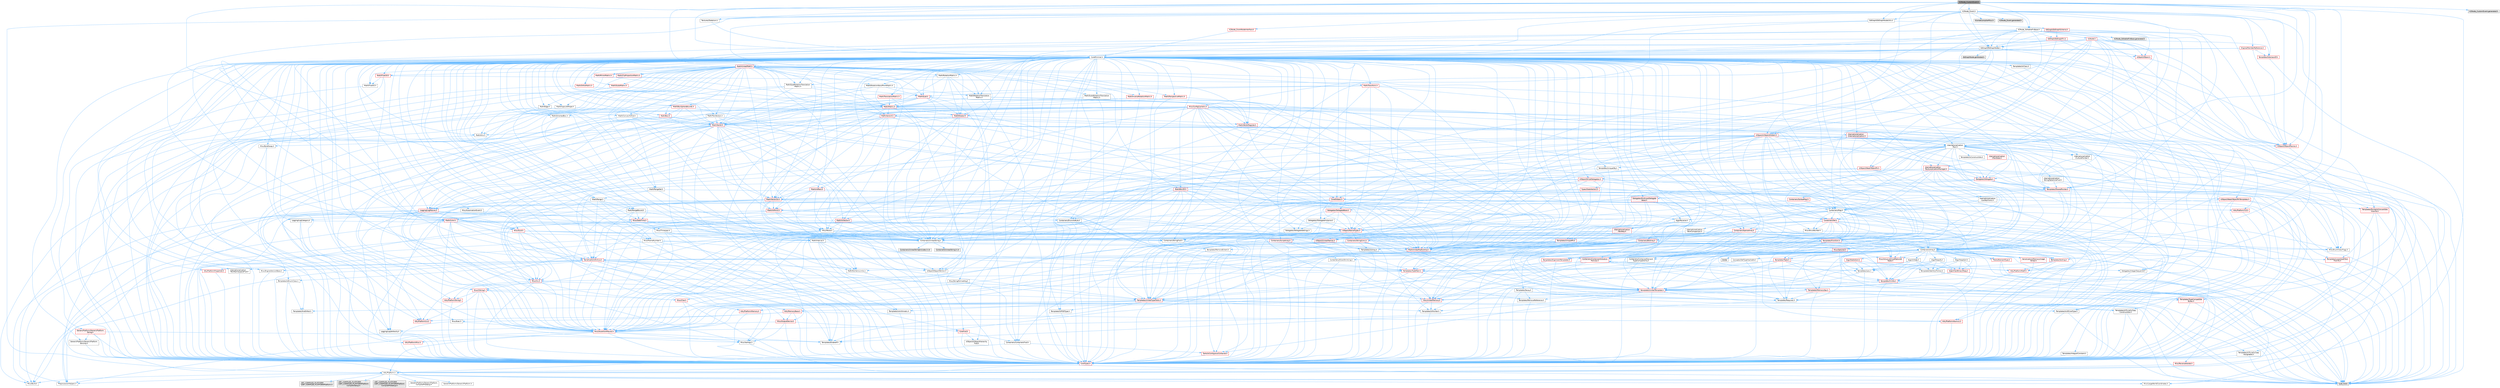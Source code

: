 digraph "K2Node_CustomEvent.h"
{
 // INTERACTIVE_SVG=YES
 // LATEX_PDF_SIZE
  bgcolor="transparent";
  edge [fontname=Helvetica,fontsize=10,labelfontname=Helvetica,labelfontsize=10];
  node [fontname=Helvetica,fontsize=10,shape=box,height=0.2,width=0.4];
  Node1 [id="Node000001",label="K2Node_CustomEvent.h",height=0.2,width=0.4,color="gray40", fillcolor="grey60", style="filled", fontcolor="black",tooltip=" "];
  Node1 -> Node2 [id="edge1_Node000001_Node000002",color="steelblue1",style="solid",tooltip=" "];
  Node2 [id="Node000002",label="Containers/Array.h",height=0.2,width=0.4,color="grey40", fillcolor="white", style="filled",URL="$df/dd0/Array_8h.html",tooltip=" "];
  Node2 -> Node3 [id="edge2_Node000002_Node000003",color="steelblue1",style="solid",tooltip=" "];
  Node3 [id="Node000003",label="CoreTypes.h",height=0.2,width=0.4,color="red", fillcolor="#FFF0F0", style="filled",URL="$dc/dec/CoreTypes_8h.html",tooltip=" "];
  Node3 -> Node4 [id="edge3_Node000003_Node000004",color="steelblue1",style="solid",tooltip=" "];
  Node4 [id="Node000004",label="HAL/Platform.h",height=0.2,width=0.4,color="grey40", fillcolor="white", style="filled",URL="$d9/dd0/Platform_8h.html",tooltip=" "];
  Node4 -> Node5 [id="edge4_Node000004_Node000005",color="steelblue1",style="solid",tooltip=" "];
  Node5 [id="Node000005",label="Misc/Build.h",height=0.2,width=0.4,color="grey40", fillcolor="white", style="filled",URL="$d3/dbb/Build_8h.html",tooltip=" "];
  Node4 -> Node6 [id="edge5_Node000004_Node000006",color="steelblue1",style="solid",tooltip=" "];
  Node6 [id="Node000006",label="Misc/LargeWorldCoordinates.h",height=0.2,width=0.4,color="grey40", fillcolor="white", style="filled",URL="$d2/dcb/LargeWorldCoordinates_8h.html",tooltip=" "];
  Node4 -> Node7 [id="edge6_Node000004_Node000007",color="steelblue1",style="solid",tooltip=" "];
  Node7 [id="Node000007",label="type_traits",height=0.2,width=0.4,color="grey60", fillcolor="#E0E0E0", style="filled",tooltip=" "];
  Node4 -> Node8 [id="edge7_Node000004_Node000008",color="steelblue1",style="solid",tooltip=" "];
  Node8 [id="Node000008",label="PreprocessorHelpers.h",height=0.2,width=0.4,color="grey40", fillcolor="white", style="filled",URL="$db/ddb/PreprocessorHelpers_8h.html",tooltip=" "];
  Node4 -> Node9 [id="edge8_Node000004_Node000009",color="steelblue1",style="solid",tooltip=" "];
  Node9 [id="Node000009",label="UBT_COMPILED_PLATFORM\l/UBT_COMPILED_PLATFORMPlatform\lCompilerPreSetup.h",height=0.2,width=0.4,color="grey60", fillcolor="#E0E0E0", style="filled",tooltip=" "];
  Node4 -> Node10 [id="edge9_Node000004_Node000010",color="steelblue1",style="solid",tooltip=" "];
  Node10 [id="Node000010",label="GenericPlatform/GenericPlatform\lCompilerPreSetup.h",height=0.2,width=0.4,color="grey40", fillcolor="white", style="filled",URL="$d9/dc8/GenericPlatformCompilerPreSetup_8h.html",tooltip=" "];
  Node4 -> Node11 [id="edge10_Node000004_Node000011",color="steelblue1",style="solid",tooltip=" "];
  Node11 [id="Node000011",label="GenericPlatform/GenericPlatform.h",height=0.2,width=0.4,color="grey40", fillcolor="white", style="filled",URL="$d6/d84/GenericPlatform_8h.html",tooltip=" "];
  Node4 -> Node12 [id="edge11_Node000004_Node000012",color="steelblue1",style="solid",tooltip=" "];
  Node12 [id="Node000012",label="UBT_COMPILED_PLATFORM\l/UBT_COMPILED_PLATFORMPlatform.h",height=0.2,width=0.4,color="grey60", fillcolor="#E0E0E0", style="filled",tooltip=" "];
  Node4 -> Node13 [id="edge12_Node000004_Node000013",color="steelblue1",style="solid",tooltip=" "];
  Node13 [id="Node000013",label="UBT_COMPILED_PLATFORM\l/UBT_COMPILED_PLATFORMPlatform\lCompilerSetup.h",height=0.2,width=0.4,color="grey60", fillcolor="#E0E0E0", style="filled",tooltip=" "];
  Node2 -> Node17 [id="edge13_Node000002_Node000017",color="steelblue1",style="solid",tooltip=" "];
  Node17 [id="Node000017",label="Misc/AssertionMacros.h",height=0.2,width=0.4,color="red", fillcolor="#FFF0F0", style="filled",URL="$d0/dfa/AssertionMacros_8h.html",tooltip=" "];
  Node17 -> Node3 [id="edge14_Node000017_Node000003",color="steelblue1",style="solid",tooltip=" "];
  Node17 -> Node4 [id="edge15_Node000017_Node000004",color="steelblue1",style="solid",tooltip=" "];
  Node17 -> Node18 [id="edge16_Node000017_Node000018",color="steelblue1",style="solid",tooltip=" "];
  Node18 [id="Node000018",label="HAL/PlatformMisc.h",height=0.2,width=0.4,color="red", fillcolor="#FFF0F0", style="filled",URL="$d0/df5/PlatformMisc_8h.html",tooltip=" "];
  Node18 -> Node3 [id="edge17_Node000018_Node000003",color="steelblue1",style="solid",tooltip=" "];
  Node17 -> Node8 [id="edge18_Node000017_Node000008",color="steelblue1",style="solid",tooltip=" "];
  Node17 -> Node54 [id="edge19_Node000017_Node000054",color="steelblue1",style="solid",tooltip=" "];
  Node54 [id="Node000054",label="Templates/EnableIf.h",height=0.2,width=0.4,color="grey40", fillcolor="white", style="filled",URL="$d7/d60/EnableIf_8h.html",tooltip=" "];
  Node54 -> Node3 [id="edge20_Node000054_Node000003",color="steelblue1",style="solid",tooltip=" "];
  Node17 -> Node60 [id="edge21_Node000017_Node000060",color="steelblue1",style="solid",tooltip=" "];
  Node60 [id="Node000060",label="Misc/VarArgs.h",height=0.2,width=0.4,color="grey40", fillcolor="white", style="filled",URL="$d5/d6f/VarArgs_8h.html",tooltip=" "];
  Node60 -> Node3 [id="edge22_Node000060_Node000003",color="steelblue1",style="solid",tooltip=" "];
  Node2 -> Node68 [id="edge23_Node000002_Node000068",color="steelblue1",style="solid",tooltip=" "];
  Node68 [id="Node000068",label="Misc/IntrusiveUnsetOptional\lState.h",height=0.2,width=0.4,color="red", fillcolor="#FFF0F0", style="filled",URL="$d2/d0a/IntrusiveUnsetOptionalState_8h.html",tooltip=" "];
  Node2 -> Node70 [id="edge24_Node000002_Node000070",color="steelblue1",style="solid",tooltip=" "];
  Node70 [id="Node000070",label="Misc/ReverseIterate.h",height=0.2,width=0.4,color="red", fillcolor="#FFF0F0", style="filled",URL="$db/de3/ReverseIterate_8h.html",tooltip=" "];
  Node70 -> Node4 [id="edge25_Node000070_Node000004",color="steelblue1",style="solid",tooltip=" "];
  Node2 -> Node72 [id="edge26_Node000002_Node000072",color="steelblue1",style="solid",tooltip=" "];
  Node72 [id="Node000072",label="HAL/UnrealMemory.h",height=0.2,width=0.4,color="red", fillcolor="#FFF0F0", style="filled",URL="$d9/d96/UnrealMemory_8h.html",tooltip=" "];
  Node72 -> Node3 [id="edge27_Node000072_Node000003",color="steelblue1",style="solid",tooltip=" "];
  Node72 -> Node76 [id="edge28_Node000072_Node000076",color="steelblue1",style="solid",tooltip=" "];
  Node76 [id="Node000076",label="HAL/MemoryBase.h",height=0.2,width=0.4,color="red", fillcolor="#FFF0F0", style="filled",URL="$d6/d9f/MemoryBase_8h.html",tooltip=" "];
  Node76 -> Node3 [id="edge29_Node000076_Node000003",color="steelblue1",style="solid",tooltip=" "];
  Node76 -> Node47 [id="edge30_Node000076_Node000047",color="steelblue1",style="solid",tooltip=" "];
  Node47 [id="Node000047",label="HAL/PlatformAtomics.h",height=0.2,width=0.4,color="red", fillcolor="#FFF0F0", style="filled",URL="$d3/d36/PlatformAtomics_8h.html",tooltip=" "];
  Node47 -> Node3 [id="edge31_Node000047_Node000003",color="steelblue1",style="solid",tooltip=" "];
  Node76 -> Node30 [id="edge32_Node000076_Node000030",color="steelblue1",style="solid",tooltip=" "];
  Node30 [id="Node000030",label="HAL/PlatformCrt.h",height=0.2,width=0.4,color="red", fillcolor="#FFF0F0", style="filled",URL="$d8/d75/PlatformCrt_8h.html",tooltip=" "];
  Node76 -> Node77 [id="edge33_Node000076_Node000077",color="steelblue1",style="solid",tooltip=" "];
  Node77 [id="Node000077",label="Misc/Exec.h",height=0.2,width=0.4,color="grey40", fillcolor="white", style="filled",URL="$de/ddb/Exec_8h.html",tooltip=" "];
  Node77 -> Node3 [id="edge34_Node000077_Node000003",color="steelblue1",style="solid",tooltip=" "];
  Node77 -> Node17 [id="edge35_Node000077_Node000017",color="steelblue1",style="solid",tooltip=" "];
  Node76 -> Node78 [id="edge36_Node000076_Node000078",color="steelblue1",style="solid",tooltip=" "];
  Node78 [id="Node000078",label="Misc/OutputDevice.h",height=0.2,width=0.4,color="red", fillcolor="#FFF0F0", style="filled",URL="$d7/d32/OutputDevice_8h.html",tooltip=" "];
  Node78 -> Node25 [id="edge37_Node000078_Node000025",color="steelblue1",style="solid",tooltip=" "];
  Node25 [id="Node000025",label="CoreFwd.h",height=0.2,width=0.4,color="red", fillcolor="#FFF0F0", style="filled",URL="$d1/d1e/CoreFwd_8h.html",tooltip=" "];
  Node25 -> Node3 [id="edge38_Node000025_Node000003",color="steelblue1",style="solid",tooltip=" "];
  Node25 -> Node26 [id="edge39_Node000025_Node000026",color="steelblue1",style="solid",tooltip=" "];
  Node26 [id="Node000026",label="Containers/ContainersFwd.h",height=0.2,width=0.4,color="grey40", fillcolor="white", style="filled",URL="$d4/d0a/ContainersFwd_8h.html",tooltip=" "];
  Node26 -> Node4 [id="edge40_Node000026_Node000004",color="steelblue1",style="solid",tooltip=" "];
  Node26 -> Node3 [id="edge41_Node000026_Node000003",color="steelblue1",style="solid",tooltip=" "];
  Node26 -> Node23 [id="edge42_Node000026_Node000023",color="steelblue1",style="solid",tooltip=" "];
  Node23 [id="Node000023",label="Traits/IsContiguousContainer.h",height=0.2,width=0.4,color="red", fillcolor="#FFF0F0", style="filled",URL="$d5/d3c/IsContiguousContainer_8h.html",tooltip=" "];
  Node23 -> Node3 [id="edge43_Node000023_Node000003",color="steelblue1",style="solid",tooltip=" "];
  Node25 -> Node28 [id="edge44_Node000025_Node000028",color="steelblue1",style="solid",tooltip=" "];
  Node28 [id="Node000028",label="UObject/UObjectHierarchy\lFwd.h",height=0.2,width=0.4,color="grey40", fillcolor="white", style="filled",URL="$d3/d13/UObjectHierarchyFwd_8h.html",tooltip=" "];
  Node78 -> Node3 [id="edge45_Node000078_Node000003",color="steelblue1",style="solid",tooltip=" "];
  Node78 -> Node79 [id="edge46_Node000078_Node000079",color="steelblue1",style="solid",tooltip=" "];
  Node79 [id="Node000079",label="Logging/LogVerbosity.h",height=0.2,width=0.4,color="grey40", fillcolor="white", style="filled",URL="$d2/d8f/LogVerbosity_8h.html",tooltip=" "];
  Node79 -> Node3 [id="edge47_Node000079_Node000003",color="steelblue1",style="solid",tooltip=" "];
  Node78 -> Node60 [id="edge48_Node000078_Node000060",color="steelblue1",style="solid",tooltip=" "];
  Node72 -> Node89 [id="edge49_Node000072_Node000089",color="steelblue1",style="solid",tooltip=" "];
  Node89 [id="Node000089",label="HAL/PlatformMemory.h",height=0.2,width=0.4,color="red", fillcolor="#FFF0F0", style="filled",URL="$de/d68/PlatformMemory_8h.html",tooltip=" "];
  Node89 -> Node3 [id="edge50_Node000089_Node000003",color="steelblue1",style="solid",tooltip=" "];
  Node72 -> Node92 [id="edge51_Node000072_Node000092",color="steelblue1",style="solid",tooltip=" "];
  Node92 [id="Node000092",label="Templates/IsPointer.h",height=0.2,width=0.4,color="grey40", fillcolor="white", style="filled",URL="$d7/d05/IsPointer_8h.html",tooltip=" "];
  Node92 -> Node3 [id="edge52_Node000092_Node000003",color="steelblue1",style="solid",tooltip=" "];
  Node2 -> Node93 [id="edge53_Node000002_Node000093",color="steelblue1",style="solid",tooltip=" "];
  Node93 [id="Node000093",label="Templates/UnrealTypeTraits.h",height=0.2,width=0.4,color="red", fillcolor="#FFF0F0", style="filled",URL="$d2/d2d/UnrealTypeTraits_8h.html",tooltip=" "];
  Node93 -> Node3 [id="edge54_Node000093_Node000003",color="steelblue1",style="solid",tooltip=" "];
  Node93 -> Node92 [id="edge55_Node000093_Node000092",color="steelblue1",style="solid",tooltip=" "];
  Node93 -> Node17 [id="edge56_Node000093_Node000017",color="steelblue1",style="solid",tooltip=" "];
  Node93 -> Node85 [id="edge57_Node000093_Node000085",color="steelblue1",style="solid",tooltip=" "];
  Node85 [id="Node000085",label="Templates/AndOrNot.h",height=0.2,width=0.4,color="grey40", fillcolor="white", style="filled",URL="$db/d0a/AndOrNot_8h.html",tooltip=" "];
  Node85 -> Node3 [id="edge58_Node000085_Node000003",color="steelblue1",style="solid",tooltip=" "];
  Node93 -> Node54 [id="edge59_Node000093_Node000054",color="steelblue1",style="solid",tooltip=" "];
  Node93 -> Node94 [id="edge60_Node000093_Node000094",color="steelblue1",style="solid",tooltip=" "];
  Node94 [id="Node000094",label="Templates/IsArithmetic.h",height=0.2,width=0.4,color="grey40", fillcolor="white", style="filled",URL="$d2/d5d/IsArithmetic_8h.html",tooltip=" "];
  Node94 -> Node3 [id="edge61_Node000094_Node000003",color="steelblue1",style="solid",tooltip=" "];
  Node93 -> Node96 [id="edge62_Node000093_Node000096",color="steelblue1",style="solid",tooltip=" "];
  Node96 [id="Node000096",label="Templates/IsPODType.h",height=0.2,width=0.4,color="grey40", fillcolor="white", style="filled",URL="$d7/db1/IsPODType_8h.html",tooltip=" "];
  Node96 -> Node3 [id="edge63_Node000096_Node000003",color="steelblue1",style="solid",tooltip=" "];
  Node93 -> Node97 [id="edge64_Node000093_Node000097",color="steelblue1",style="solid",tooltip=" "];
  Node97 [id="Node000097",label="Templates/IsUECoreType.h",height=0.2,width=0.4,color="grey40", fillcolor="white", style="filled",URL="$d1/db8/IsUECoreType_8h.html",tooltip=" "];
  Node97 -> Node3 [id="edge65_Node000097_Node000003",color="steelblue1",style="solid",tooltip=" "];
  Node97 -> Node7 [id="edge66_Node000097_Node000007",color="steelblue1",style="solid",tooltip=" "];
  Node93 -> Node86 [id="edge67_Node000093_Node000086",color="steelblue1",style="solid",tooltip=" "];
  Node86 [id="Node000086",label="Templates/IsTriviallyCopy\lConstructible.h",height=0.2,width=0.4,color="grey40", fillcolor="white", style="filled",URL="$d3/d78/IsTriviallyCopyConstructible_8h.html",tooltip=" "];
  Node86 -> Node3 [id="edge68_Node000086_Node000003",color="steelblue1",style="solid",tooltip=" "];
  Node86 -> Node7 [id="edge69_Node000086_Node000007",color="steelblue1",style="solid",tooltip=" "];
  Node2 -> Node98 [id="edge70_Node000002_Node000098",color="steelblue1",style="solid",tooltip=" "];
  Node98 [id="Node000098",label="Templates/UnrealTemplate.h",height=0.2,width=0.4,color="red", fillcolor="#FFF0F0", style="filled",URL="$d4/d24/UnrealTemplate_8h.html",tooltip=" "];
  Node98 -> Node3 [id="edge71_Node000098_Node000003",color="steelblue1",style="solid",tooltip=" "];
  Node98 -> Node92 [id="edge72_Node000098_Node000092",color="steelblue1",style="solid",tooltip=" "];
  Node98 -> Node72 [id="edge73_Node000098_Node000072",color="steelblue1",style="solid",tooltip=" "];
  Node98 -> Node93 [id="edge74_Node000098_Node000093",color="steelblue1",style="solid",tooltip=" "];
  Node98 -> Node101 [id="edge75_Node000098_Node000101",color="steelblue1",style="solid",tooltip=" "];
  Node101 [id="Node000101",label="Templates/RemoveReference.h",height=0.2,width=0.4,color="grey40", fillcolor="white", style="filled",URL="$da/dbe/RemoveReference_8h.html",tooltip=" "];
  Node101 -> Node3 [id="edge76_Node000101_Node000003",color="steelblue1",style="solid",tooltip=" "];
  Node98 -> Node62 [id="edge77_Node000098_Node000062",color="steelblue1",style="solid",tooltip=" "];
  Node62 [id="Node000062",label="Templates/Requires.h",height=0.2,width=0.4,color="grey40", fillcolor="white", style="filled",URL="$dc/d96/Requires_8h.html",tooltip=" "];
  Node62 -> Node54 [id="edge78_Node000062_Node000054",color="steelblue1",style="solid",tooltip=" "];
  Node62 -> Node7 [id="edge79_Node000062_Node000007",color="steelblue1",style="solid",tooltip=" "];
  Node98 -> Node102 [id="edge80_Node000098_Node000102",color="steelblue1",style="solid",tooltip=" "];
  Node102 [id="Node000102",label="Templates/TypeCompatible\lBytes.h",height=0.2,width=0.4,color="red", fillcolor="#FFF0F0", style="filled",URL="$df/d0a/TypeCompatibleBytes_8h.html",tooltip=" "];
  Node102 -> Node3 [id="edge81_Node000102_Node000003",color="steelblue1",style="solid",tooltip=" "];
  Node102 -> Node7 [id="edge82_Node000102_Node000007",color="steelblue1",style="solid",tooltip=" "];
  Node98 -> Node23 [id="edge83_Node000098_Node000023",color="steelblue1",style="solid",tooltip=" "];
  Node98 -> Node7 [id="edge84_Node000098_Node000007",color="steelblue1",style="solid",tooltip=" "];
  Node2 -> Node104 [id="edge85_Node000002_Node000104",color="steelblue1",style="solid",tooltip=" "];
  Node104 [id="Node000104",label="Containers/AllowShrinking.h",height=0.2,width=0.4,color="grey40", fillcolor="white", style="filled",URL="$d7/d1a/AllowShrinking_8h.html",tooltip=" "];
  Node104 -> Node3 [id="edge86_Node000104_Node000003",color="steelblue1",style="solid",tooltip=" "];
  Node2 -> Node105 [id="edge87_Node000002_Node000105",color="steelblue1",style="solid",tooltip=" "];
  Node105 [id="Node000105",label="Containers/ContainerAllocation\lPolicies.h",height=0.2,width=0.4,color="red", fillcolor="#FFF0F0", style="filled",URL="$d7/dff/ContainerAllocationPolicies_8h.html",tooltip=" "];
  Node105 -> Node3 [id="edge88_Node000105_Node000003",color="steelblue1",style="solid",tooltip=" "];
  Node105 -> Node105 [id="edge89_Node000105_Node000105",color="steelblue1",style="solid",tooltip=" "];
  Node105 -> Node107 [id="edge90_Node000105_Node000107",color="steelblue1",style="solid",tooltip=" "];
  Node107 [id="Node000107",label="HAL/PlatformMath.h",height=0.2,width=0.4,color="red", fillcolor="#FFF0F0", style="filled",URL="$dc/d53/PlatformMath_8h.html",tooltip=" "];
  Node107 -> Node3 [id="edge91_Node000107_Node000003",color="steelblue1",style="solid",tooltip=" "];
  Node105 -> Node72 [id="edge92_Node000105_Node000072",color="steelblue1",style="solid",tooltip=" "];
  Node105 -> Node40 [id="edge93_Node000105_Node000040",color="steelblue1",style="solid",tooltip=" "];
  Node40 [id="Node000040",label="Math/NumericLimits.h",height=0.2,width=0.4,color="grey40", fillcolor="white", style="filled",URL="$df/d1b/NumericLimits_8h.html",tooltip=" "];
  Node40 -> Node3 [id="edge94_Node000040_Node000003",color="steelblue1",style="solid",tooltip=" "];
  Node105 -> Node17 [id="edge95_Node000105_Node000017",color="steelblue1",style="solid",tooltip=" "];
  Node105 -> Node116 [id="edge96_Node000105_Node000116",color="steelblue1",style="solid",tooltip=" "];
  Node116 [id="Node000116",label="Templates/MemoryOps.h",height=0.2,width=0.4,color="red", fillcolor="#FFF0F0", style="filled",URL="$db/dea/MemoryOps_8h.html",tooltip=" "];
  Node116 -> Node3 [id="edge97_Node000116_Node000003",color="steelblue1",style="solid",tooltip=" "];
  Node116 -> Node72 [id="edge98_Node000116_Node000072",color="steelblue1",style="solid",tooltip=" "];
  Node116 -> Node87 [id="edge99_Node000116_Node000087",color="steelblue1",style="solid",tooltip=" "];
  Node87 [id="Node000087",label="Templates/IsTriviallyCopy\lAssignable.h",height=0.2,width=0.4,color="grey40", fillcolor="white", style="filled",URL="$d2/df2/IsTriviallyCopyAssignable_8h.html",tooltip=" "];
  Node87 -> Node3 [id="edge100_Node000087_Node000003",color="steelblue1",style="solid",tooltip=" "];
  Node87 -> Node7 [id="edge101_Node000087_Node000007",color="steelblue1",style="solid",tooltip=" "];
  Node116 -> Node86 [id="edge102_Node000116_Node000086",color="steelblue1",style="solid",tooltip=" "];
  Node116 -> Node62 [id="edge103_Node000116_Node000062",color="steelblue1",style="solid",tooltip=" "];
  Node116 -> Node93 [id="edge104_Node000116_Node000093",color="steelblue1",style="solid",tooltip=" "];
  Node116 -> Node7 [id="edge105_Node000116_Node000007",color="steelblue1",style="solid",tooltip=" "];
  Node105 -> Node102 [id="edge106_Node000105_Node000102",color="steelblue1",style="solid",tooltip=" "];
  Node105 -> Node7 [id="edge107_Node000105_Node000007",color="steelblue1",style="solid",tooltip=" "];
  Node2 -> Node117 [id="edge108_Node000002_Node000117",color="steelblue1",style="solid",tooltip=" "];
  Node117 [id="Node000117",label="Containers/ContainerElement\lTypeCompatibility.h",height=0.2,width=0.4,color="grey40", fillcolor="white", style="filled",URL="$df/ddf/ContainerElementTypeCompatibility_8h.html",tooltip=" "];
  Node117 -> Node3 [id="edge109_Node000117_Node000003",color="steelblue1",style="solid",tooltip=" "];
  Node117 -> Node93 [id="edge110_Node000117_Node000093",color="steelblue1",style="solid",tooltip=" "];
  Node2 -> Node118 [id="edge111_Node000002_Node000118",color="steelblue1",style="solid",tooltip=" "];
  Node118 [id="Node000118",label="Serialization/Archive.h",height=0.2,width=0.4,color="red", fillcolor="#FFF0F0", style="filled",URL="$d7/d3b/Archive_8h.html",tooltip=" "];
  Node118 -> Node25 [id="edge112_Node000118_Node000025",color="steelblue1",style="solid",tooltip=" "];
  Node118 -> Node3 [id="edge113_Node000118_Node000003",color="steelblue1",style="solid",tooltip=" "];
  Node118 -> Node119 [id="edge114_Node000118_Node000119",color="steelblue1",style="solid",tooltip=" "];
  Node119 [id="Node000119",label="HAL/PlatformProperties.h",height=0.2,width=0.4,color="red", fillcolor="#FFF0F0", style="filled",URL="$d9/db0/PlatformProperties_8h.html",tooltip=" "];
  Node119 -> Node3 [id="edge115_Node000119_Node000003",color="steelblue1",style="solid",tooltip=" "];
  Node118 -> Node122 [id="edge116_Node000118_Node000122",color="steelblue1",style="solid",tooltip=" "];
  Node122 [id="Node000122",label="Internationalization\l/TextNamespaceFwd.h",height=0.2,width=0.4,color="grey40", fillcolor="white", style="filled",URL="$d8/d97/TextNamespaceFwd_8h.html",tooltip=" "];
  Node122 -> Node3 [id="edge117_Node000122_Node000003",color="steelblue1",style="solid",tooltip=" "];
  Node118 -> Node17 [id="edge118_Node000118_Node000017",color="steelblue1",style="solid",tooltip=" "];
  Node118 -> Node5 [id="edge119_Node000118_Node000005",color="steelblue1",style="solid",tooltip=" "];
  Node118 -> Node123 [id="edge120_Node000118_Node000123",color="steelblue1",style="solid",tooltip=" "];
  Node123 [id="Node000123",label="Misc/EngineVersionBase.h",height=0.2,width=0.4,color="grey40", fillcolor="white", style="filled",URL="$d5/d2b/EngineVersionBase_8h.html",tooltip=" "];
  Node123 -> Node3 [id="edge121_Node000123_Node000003",color="steelblue1",style="solid",tooltip=" "];
  Node118 -> Node60 [id="edge122_Node000118_Node000060",color="steelblue1",style="solid",tooltip=" "];
  Node118 -> Node54 [id="edge123_Node000118_Node000054",color="steelblue1",style="solid",tooltip=" "];
  Node118 -> Node126 [id="edge124_Node000118_Node000126",color="steelblue1",style="solid",tooltip=" "];
  Node126 [id="Node000126",label="Templates/IsEnumClass.h",height=0.2,width=0.4,color="grey40", fillcolor="white", style="filled",URL="$d7/d15/IsEnumClass_8h.html",tooltip=" "];
  Node126 -> Node3 [id="edge125_Node000126_Node000003",color="steelblue1",style="solid",tooltip=" "];
  Node126 -> Node85 [id="edge126_Node000126_Node000085",color="steelblue1",style="solid",tooltip=" "];
  Node118 -> Node98 [id="edge127_Node000118_Node000098",color="steelblue1",style="solid",tooltip=" "];
  Node118 -> Node127 [id="edge128_Node000118_Node000127",color="steelblue1",style="solid",tooltip=" "];
  Node127 [id="Node000127",label="UObject/ObjectVersion.h",height=0.2,width=0.4,color="grey40", fillcolor="white", style="filled",URL="$da/d63/ObjectVersion_8h.html",tooltip=" "];
  Node127 -> Node3 [id="edge129_Node000127_Node000003",color="steelblue1",style="solid",tooltip=" "];
  Node2 -> Node128 [id="edge130_Node000002_Node000128",color="steelblue1",style="solid",tooltip=" "];
  Node128 [id="Node000128",label="Serialization/MemoryImage\lWriter.h",height=0.2,width=0.4,color="red", fillcolor="#FFF0F0", style="filled",URL="$d0/d08/MemoryImageWriter_8h.html",tooltip=" "];
  Node128 -> Node3 [id="edge131_Node000128_Node000003",color="steelblue1",style="solid",tooltip=" "];
  Node2 -> Node142 [id="edge132_Node000002_Node000142",color="steelblue1",style="solid",tooltip=" "];
  Node142 [id="Node000142",label="Algo/Heapify.h",height=0.2,width=0.4,color="grey40", fillcolor="white", style="filled",URL="$d0/d2a/Heapify_8h.html",tooltip=" "];
  Node142 -> Node143 [id="edge133_Node000142_Node000143",color="steelblue1",style="solid",tooltip=" "];
  Node143 [id="Node000143",label="Algo/Impl/BinaryHeap.h",height=0.2,width=0.4,color="red", fillcolor="#FFF0F0", style="filled",URL="$d7/da3/Algo_2Impl_2BinaryHeap_8h.html",tooltip=" "];
  Node143 -> Node144 [id="edge134_Node000143_Node000144",color="steelblue1",style="solid",tooltip=" "];
  Node144 [id="Node000144",label="Templates/Invoke.h",height=0.2,width=0.4,color="red", fillcolor="#FFF0F0", style="filled",URL="$d7/deb/Invoke_8h.html",tooltip=" "];
  Node144 -> Node3 [id="edge135_Node000144_Node000003",color="steelblue1",style="solid",tooltip=" "];
  Node144 -> Node98 [id="edge136_Node000144_Node000098",color="steelblue1",style="solid",tooltip=" "];
  Node144 -> Node7 [id="edge137_Node000144_Node000007",color="steelblue1",style="solid",tooltip=" "];
  Node143 -> Node7 [id="edge138_Node000143_Node000007",color="steelblue1",style="solid",tooltip=" "];
  Node142 -> Node148 [id="edge139_Node000142_Node000148",color="steelblue1",style="solid",tooltip=" "];
  Node148 [id="Node000148",label="Templates/IdentityFunctor.h",height=0.2,width=0.4,color="grey40", fillcolor="white", style="filled",URL="$d7/d2e/IdentityFunctor_8h.html",tooltip=" "];
  Node148 -> Node4 [id="edge140_Node000148_Node000004",color="steelblue1",style="solid",tooltip=" "];
  Node142 -> Node144 [id="edge141_Node000142_Node000144",color="steelblue1",style="solid",tooltip=" "];
  Node142 -> Node149 [id="edge142_Node000142_Node000149",color="steelblue1",style="solid",tooltip=" "];
  Node149 [id="Node000149",label="Templates/Less.h",height=0.2,width=0.4,color="grey40", fillcolor="white", style="filled",URL="$de/dc8/Less_8h.html",tooltip=" "];
  Node149 -> Node3 [id="edge143_Node000149_Node000003",color="steelblue1",style="solid",tooltip=" "];
  Node149 -> Node98 [id="edge144_Node000149_Node000098",color="steelblue1",style="solid",tooltip=" "];
  Node142 -> Node98 [id="edge145_Node000142_Node000098",color="steelblue1",style="solid",tooltip=" "];
  Node2 -> Node150 [id="edge146_Node000002_Node000150",color="steelblue1",style="solid",tooltip=" "];
  Node150 [id="Node000150",label="Algo/HeapSort.h",height=0.2,width=0.4,color="grey40", fillcolor="white", style="filled",URL="$d3/d92/HeapSort_8h.html",tooltip=" "];
  Node150 -> Node143 [id="edge147_Node000150_Node000143",color="steelblue1",style="solid",tooltip=" "];
  Node150 -> Node148 [id="edge148_Node000150_Node000148",color="steelblue1",style="solid",tooltip=" "];
  Node150 -> Node149 [id="edge149_Node000150_Node000149",color="steelblue1",style="solid",tooltip=" "];
  Node150 -> Node98 [id="edge150_Node000150_Node000098",color="steelblue1",style="solid",tooltip=" "];
  Node2 -> Node151 [id="edge151_Node000002_Node000151",color="steelblue1",style="solid",tooltip=" "];
  Node151 [id="Node000151",label="Algo/IsHeap.h",height=0.2,width=0.4,color="grey40", fillcolor="white", style="filled",URL="$de/d32/IsHeap_8h.html",tooltip=" "];
  Node151 -> Node143 [id="edge152_Node000151_Node000143",color="steelblue1",style="solid",tooltip=" "];
  Node151 -> Node148 [id="edge153_Node000151_Node000148",color="steelblue1",style="solid",tooltip=" "];
  Node151 -> Node144 [id="edge154_Node000151_Node000144",color="steelblue1",style="solid",tooltip=" "];
  Node151 -> Node149 [id="edge155_Node000151_Node000149",color="steelblue1",style="solid",tooltip=" "];
  Node151 -> Node98 [id="edge156_Node000151_Node000098",color="steelblue1",style="solid",tooltip=" "];
  Node2 -> Node143 [id="edge157_Node000002_Node000143",color="steelblue1",style="solid",tooltip=" "];
  Node2 -> Node152 [id="edge158_Node000002_Node000152",color="steelblue1",style="solid",tooltip=" "];
  Node152 [id="Node000152",label="Algo/StableSort.h",height=0.2,width=0.4,color="red", fillcolor="#FFF0F0", style="filled",URL="$d7/d3c/StableSort_8h.html",tooltip=" "];
  Node152 -> Node148 [id="edge159_Node000152_Node000148",color="steelblue1",style="solid",tooltip=" "];
  Node152 -> Node144 [id="edge160_Node000152_Node000144",color="steelblue1",style="solid",tooltip=" "];
  Node152 -> Node149 [id="edge161_Node000152_Node000149",color="steelblue1",style="solid",tooltip=" "];
  Node152 -> Node98 [id="edge162_Node000152_Node000098",color="steelblue1",style="solid",tooltip=" "];
  Node2 -> Node155 [id="edge163_Node000002_Node000155",color="steelblue1",style="solid",tooltip=" "];
  Node155 [id="Node000155",label="Concepts/GetTypeHashable.h",height=0.2,width=0.4,color="grey40", fillcolor="white", style="filled",URL="$d3/da2/GetTypeHashable_8h.html",tooltip=" "];
  Node155 -> Node3 [id="edge164_Node000155_Node000003",color="steelblue1",style="solid",tooltip=" "];
  Node155 -> Node133 [id="edge165_Node000155_Node000133",color="steelblue1",style="solid",tooltip=" "];
  Node133 [id="Node000133",label="Templates/TypeHash.h",height=0.2,width=0.4,color="red", fillcolor="#FFF0F0", style="filled",URL="$d1/d62/TypeHash_8h.html",tooltip=" "];
  Node133 -> Node3 [id="edge166_Node000133_Node000003",color="steelblue1",style="solid",tooltip=" "];
  Node133 -> Node62 [id="edge167_Node000133_Node000062",color="steelblue1",style="solid",tooltip=" "];
  Node133 -> Node134 [id="edge168_Node000133_Node000134",color="steelblue1",style="solid",tooltip=" "];
  Node134 [id="Node000134",label="Misc/Crc.h",height=0.2,width=0.4,color="red", fillcolor="#FFF0F0", style="filled",URL="$d4/dd2/Crc_8h.html",tooltip=" "];
  Node134 -> Node3 [id="edge169_Node000134_Node000003",color="steelblue1",style="solid",tooltip=" "];
  Node134 -> Node74 [id="edge170_Node000134_Node000074",color="steelblue1",style="solid",tooltip=" "];
  Node74 [id="Node000074",label="HAL/PlatformString.h",height=0.2,width=0.4,color="red", fillcolor="#FFF0F0", style="filled",URL="$db/db5/PlatformString_8h.html",tooltip=" "];
  Node74 -> Node3 [id="edge171_Node000074_Node000003",color="steelblue1",style="solid",tooltip=" "];
  Node134 -> Node17 [id="edge172_Node000134_Node000017",color="steelblue1",style="solid",tooltip=" "];
  Node134 -> Node135 [id="edge173_Node000134_Node000135",color="steelblue1",style="solid",tooltip=" "];
  Node135 [id="Node000135",label="Misc/CString.h",height=0.2,width=0.4,color="red", fillcolor="#FFF0F0", style="filled",URL="$d2/d49/CString_8h.html",tooltip=" "];
  Node135 -> Node3 [id="edge174_Node000135_Node000003",color="steelblue1",style="solid",tooltip=" "];
  Node135 -> Node30 [id="edge175_Node000135_Node000030",color="steelblue1",style="solid",tooltip=" "];
  Node135 -> Node74 [id="edge176_Node000135_Node000074",color="steelblue1",style="solid",tooltip=" "];
  Node135 -> Node17 [id="edge177_Node000135_Node000017",color="steelblue1",style="solid",tooltip=" "];
  Node135 -> Node136 [id="edge178_Node000135_Node000136",color="steelblue1",style="solid",tooltip=" "];
  Node136 [id="Node000136",label="Misc/Char.h",height=0.2,width=0.4,color="red", fillcolor="#FFF0F0", style="filled",URL="$d0/d58/Char_8h.html",tooltip=" "];
  Node136 -> Node3 [id="edge179_Node000136_Node000003",color="steelblue1",style="solid",tooltip=" "];
  Node136 -> Node7 [id="edge180_Node000136_Node000007",color="steelblue1",style="solid",tooltip=" "];
  Node135 -> Node60 [id="edge181_Node000135_Node000060",color="steelblue1",style="solid",tooltip=" "];
  Node134 -> Node136 [id="edge182_Node000134_Node000136",color="steelblue1",style="solid",tooltip=" "];
  Node134 -> Node93 [id="edge183_Node000134_Node000093",color="steelblue1",style="solid",tooltip=" "];
  Node133 -> Node7 [id="edge184_Node000133_Node000007",color="steelblue1",style="solid",tooltip=" "];
  Node2 -> Node148 [id="edge185_Node000002_Node000148",color="steelblue1",style="solid",tooltip=" "];
  Node2 -> Node144 [id="edge186_Node000002_Node000144",color="steelblue1",style="solid",tooltip=" "];
  Node2 -> Node149 [id="edge187_Node000002_Node000149",color="steelblue1",style="solid",tooltip=" "];
  Node2 -> Node156 [id="edge188_Node000002_Node000156",color="steelblue1",style="solid",tooltip=" "];
  Node156 [id="Node000156",label="Templates/LosesQualifiers\lFromTo.h",height=0.2,width=0.4,color="red", fillcolor="#FFF0F0", style="filled",URL="$d2/db3/LosesQualifiersFromTo_8h.html",tooltip=" "];
  Node156 -> Node7 [id="edge189_Node000156_Node000007",color="steelblue1",style="solid",tooltip=" "];
  Node2 -> Node62 [id="edge190_Node000002_Node000062",color="steelblue1",style="solid",tooltip=" "];
  Node2 -> Node157 [id="edge191_Node000002_Node000157",color="steelblue1",style="solid",tooltip=" "];
  Node157 [id="Node000157",label="Templates/Sorting.h",height=0.2,width=0.4,color="red", fillcolor="#FFF0F0", style="filled",URL="$d3/d9e/Sorting_8h.html",tooltip=" "];
  Node157 -> Node3 [id="edge192_Node000157_Node000003",color="steelblue1",style="solid",tooltip=" "];
  Node157 -> Node107 [id="edge193_Node000157_Node000107",color="steelblue1",style="solid",tooltip=" "];
  Node157 -> Node149 [id="edge194_Node000157_Node000149",color="steelblue1",style="solid",tooltip=" "];
  Node2 -> Node161 [id="edge195_Node000002_Node000161",color="steelblue1",style="solid",tooltip=" "];
  Node161 [id="Node000161",label="Templates/AlignmentTemplates.h",height=0.2,width=0.4,color="red", fillcolor="#FFF0F0", style="filled",URL="$dd/d32/AlignmentTemplates_8h.html",tooltip=" "];
  Node161 -> Node3 [id="edge196_Node000161_Node000003",color="steelblue1",style="solid",tooltip=" "];
  Node161 -> Node92 [id="edge197_Node000161_Node000092",color="steelblue1",style="solid",tooltip=" "];
  Node2 -> Node21 [id="edge198_Node000002_Node000021",color="steelblue1",style="solid",tooltip=" "];
  Node21 [id="Node000021",label="Traits/ElementType.h",height=0.2,width=0.4,color="red", fillcolor="#FFF0F0", style="filled",URL="$d5/d4f/ElementType_8h.html",tooltip=" "];
  Node21 -> Node4 [id="edge199_Node000021_Node000004",color="steelblue1",style="solid",tooltip=" "];
  Node21 -> Node7 [id="edge200_Node000021_Node000007",color="steelblue1",style="solid",tooltip=" "];
  Node2 -> Node113 [id="edge201_Node000002_Node000113",color="steelblue1",style="solid",tooltip=" "];
  Node113 [id="Node000113",label="limits",height=0.2,width=0.4,color="grey60", fillcolor="#E0E0E0", style="filled",tooltip=" "];
  Node2 -> Node7 [id="edge202_Node000002_Node000007",color="steelblue1",style="solid",tooltip=" "];
  Node1 -> Node162 [id="edge203_Node000001_Node000162",color="steelblue1",style="solid",tooltip=" "];
  Node162 [id="Node000162",label="Containers/UnrealString.h",height=0.2,width=0.4,color="grey40", fillcolor="white", style="filled",URL="$d5/dba/UnrealString_8h.html",tooltip=" "];
  Node162 -> Node163 [id="edge204_Node000162_Node000163",color="steelblue1",style="solid",tooltip=" "];
  Node163 [id="Node000163",label="Containers/UnrealStringIncludes.h.inl",height=0.2,width=0.4,color="grey60", fillcolor="#E0E0E0", style="filled",tooltip=" "];
  Node162 -> Node164 [id="edge205_Node000162_Node000164",color="steelblue1",style="solid",tooltip=" "];
  Node164 [id="Node000164",label="Containers/UnrealString.h.inl",height=0.2,width=0.4,color="grey60", fillcolor="#E0E0E0", style="filled",tooltip=" "];
  Node162 -> Node165 [id="edge206_Node000162_Node000165",color="steelblue1",style="solid",tooltip=" "];
  Node165 [id="Node000165",label="Misc/StringFormatArg.h",height=0.2,width=0.4,color="grey40", fillcolor="white", style="filled",URL="$d2/d16/StringFormatArg_8h.html",tooltip=" "];
  Node165 -> Node26 [id="edge207_Node000165_Node000026",color="steelblue1",style="solid",tooltip=" "];
  Node1 -> Node166 [id="edge208_Node000001_Node000166",color="steelblue1",style="solid",tooltip=" "];
  Node166 [id="Node000166",label="CoreMinimal.h",height=0.2,width=0.4,color="grey40", fillcolor="white", style="filled",URL="$d7/d67/CoreMinimal_8h.html",tooltip=" "];
  Node166 -> Node3 [id="edge209_Node000166_Node000003",color="steelblue1",style="solid",tooltip=" "];
  Node166 -> Node25 [id="edge210_Node000166_Node000025",color="steelblue1",style="solid",tooltip=" "];
  Node166 -> Node28 [id="edge211_Node000166_Node000028",color="steelblue1",style="solid",tooltip=" "];
  Node166 -> Node26 [id="edge212_Node000166_Node000026",color="steelblue1",style="solid",tooltip=" "];
  Node166 -> Node60 [id="edge213_Node000166_Node000060",color="steelblue1",style="solid",tooltip=" "];
  Node166 -> Node79 [id="edge214_Node000166_Node000079",color="steelblue1",style="solid",tooltip=" "];
  Node166 -> Node78 [id="edge215_Node000166_Node000078",color="steelblue1",style="solid",tooltip=" "];
  Node166 -> Node30 [id="edge216_Node000166_Node000030",color="steelblue1",style="solid",tooltip=" "];
  Node166 -> Node18 [id="edge217_Node000166_Node000018",color="steelblue1",style="solid",tooltip=" "];
  Node166 -> Node17 [id="edge218_Node000166_Node000017",color="steelblue1",style="solid",tooltip=" "];
  Node166 -> Node92 [id="edge219_Node000166_Node000092",color="steelblue1",style="solid",tooltip=" "];
  Node166 -> Node89 [id="edge220_Node000166_Node000089",color="steelblue1",style="solid",tooltip=" "];
  Node166 -> Node47 [id="edge221_Node000166_Node000047",color="steelblue1",style="solid",tooltip=" "];
  Node166 -> Node77 [id="edge222_Node000166_Node000077",color="steelblue1",style="solid",tooltip=" "];
  Node166 -> Node76 [id="edge223_Node000166_Node000076",color="steelblue1",style="solid",tooltip=" "];
  Node166 -> Node72 [id="edge224_Node000166_Node000072",color="steelblue1",style="solid",tooltip=" "];
  Node166 -> Node94 [id="edge225_Node000166_Node000094",color="steelblue1",style="solid",tooltip=" "];
  Node166 -> Node85 [id="edge226_Node000166_Node000085",color="steelblue1",style="solid",tooltip=" "];
  Node166 -> Node96 [id="edge227_Node000166_Node000096",color="steelblue1",style="solid",tooltip=" "];
  Node166 -> Node97 [id="edge228_Node000166_Node000097",color="steelblue1",style="solid",tooltip=" "];
  Node166 -> Node86 [id="edge229_Node000166_Node000086",color="steelblue1",style="solid",tooltip=" "];
  Node166 -> Node93 [id="edge230_Node000166_Node000093",color="steelblue1",style="solid",tooltip=" "];
  Node166 -> Node54 [id="edge231_Node000166_Node000054",color="steelblue1",style="solid",tooltip=" "];
  Node166 -> Node101 [id="edge232_Node000166_Node000101",color="steelblue1",style="solid",tooltip=" "];
  Node166 -> Node167 [id="edge233_Node000166_Node000167",color="steelblue1",style="solid",tooltip=" "];
  Node167 [id="Node000167",label="Templates/IntegralConstant.h",height=0.2,width=0.4,color="grey40", fillcolor="white", style="filled",URL="$db/d1b/IntegralConstant_8h.html",tooltip=" "];
  Node167 -> Node3 [id="edge234_Node000167_Node000003",color="steelblue1",style="solid",tooltip=" "];
  Node166 -> Node168 [id="edge235_Node000166_Node000168",color="steelblue1",style="solid",tooltip=" "];
  Node168 [id="Node000168",label="Templates/IsClass.h",height=0.2,width=0.4,color="grey40", fillcolor="white", style="filled",URL="$db/dcb/IsClass_8h.html",tooltip=" "];
  Node168 -> Node3 [id="edge236_Node000168_Node000003",color="steelblue1",style="solid",tooltip=" "];
  Node166 -> Node102 [id="edge237_Node000166_Node000102",color="steelblue1",style="solid",tooltip=" "];
  Node166 -> Node23 [id="edge238_Node000166_Node000023",color="steelblue1",style="solid",tooltip=" "];
  Node166 -> Node98 [id="edge239_Node000166_Node000098",color="steelblue1",style="solid",tooltip=" "];
  Node166 -> Node40 [id="edge240_Node000166_Node000040",color="steelblue1",style="solid",tooltip=" "];
  Node166 -> Node107 [id="edge241_Node000166_Node000107",color="steelblue1",style="solid",tooltip=" "];
  Node166 -> Node87 [id="edge242_Node000166_Node000087",color="steelblue1",style="solid",tooltip=" "];
  Node166 -> Node116 [id="edge243_Node000166_Node000116",color="steelblue1",style="solid",tooltip=" "];
  Node166 -> Node105 [id="edge244_Node000166_Node000105",color="steelblue1",style="solid",tooltip=" "];
  Node166 -> Node126 [id="edge245_Node000166_Node000126",color="steelblue1",style="solid",tooltip=" "];
  Node166 -> Node119 [id="edge246_Node000166_Node000119",color="steelblue1",style="solid",tooltip=" "];
  Node166 -> Node123 [id="edge247_Node000166_Node000123",color="steelblue1",style="solid",tooltip=" "];
  Node166 -> Node122 [id="edge248_Node000166_Node000122",color="steelblue1",style="solid",tooltip=" "];
  Node166 -> Node118 [id="edge249_Node000166_Node000118",color="steelblue1",style="solid",tooltip=" "];
  Node166 -> Node149 [id="edge250_Node000166_Node000149",color="steelblue1",style="solid",tooltip=" "];
  Node166 -> Node157 [id="edge251_Node000166_Node000157",color="steelblue1",style="solid",tooltip=" "];
  Node166 -> Node136 [id="edge252_Node000166_Node000136",color="steelblue1",style="solid",tooltip=" "];
  Node166 -> Node169 [id="edge253_Node000166_Node000169",color="steelblue1",style="solid",tooltip=" "];
  Node169 [id="Node000169",label="GenericPlatform/GenericPlatform\lStricmp.h",height=0.2,width=0.4,color="grey40", fillcolor="white", style="filled",URL="$d2/d86/GenericPlatformStricmp_8h.html",tooltip=" "];
  Node169 -> Node3 [id="edge254_Node000169_Node000003",color="steelblue1",style="solid",tooltip=" "];
  Node166 -> Node170 [id="edge255_Node000166_Node000170",color="steelblue1",style="solid",tooltip=" "];
  Node170 [id="Node000170",label="GenericPlatform/GenericPlatform\lString.h",height=0.2,width=0.4,color="red", fillcolor="#FFF0F0", style="filled",URL="$dd/d20/GenericPlatformString_8h.html",tooltip=" "];
  Node170 -> Node3 [id="edge256_Node000170_Node000003",color="steelblue1",style="solid",tooltip=" "];
  Node170 -> Node169 [id="edge257_Node000170_Node000169",color="steelblue1",style="solid",tooltip=" "];
  Node170 -> Node54 [id="edge258_Node000170_Node000054",color="steelblue1",style="solid",tooltip=" "];
  Node170 -> Node7 [id="edge259_Node000170_Node000007",color="steelblue1",style="solid",tooltip=" "];
  Node166 -> Node74 [id="edge260_Node000166_Node000074",color="steelblue1",style="solid",tooltip=" "];
  Node166 -> Node135 [id="edge261_Node000166_Node000135",color="steelblue1",style="solid",tooltip=" "];
  Node166 -> Node134 [id="edge262_Node000166_Node000134",color="steelblue1",style="solid",tooltip=" "];
  Node166 -> Node160 [id="edge263_Node000166_Node000160",color="steelblue1",style="solid",tooltip=" "];
  Node160 [id="Node000160",label="Math/UnrealMathUtility.h",height=0.2,width=0.4,color="red", fillcolor="#FFF0F0", style="filled",URL="$db/db8/UnrealMathUtility_8h.html",tooltip=" "];
  Node160 -> Node3 [id="edge264_Node000160_Node000003",color="steelblue1",style="solid",tooltip=" "];
  Node160 -> Node17 [id="edge265_Node000160_Node000017",color="steelblue1",style="solid",tooltip=" "];
  Node160 -> Node107 [id="edge266_Node000160_Node000107",color="steelblue1",style="solid",tooltip=" "];
  Node160 -> Node62 [id="edge267_Node000160_Node000062",color="steelblue1",style="solid",tooltip=" "];
  Node166 -> Node162 [id="edge268_Node000166_Node000162",color="steelblue1",style="solid",tooltip=" "];
  Node166 -> Node2 [id="edge269_Node000166_Node000002",color="steelblue1",style="solid",tooltip=" "];
  Node166 -> Node173 [id="edge270_Node000166_Node000173",color="steelblue1",style="solid",tooltip=" "];
  Node173 [id="Node000173",label="Misc/FrameNumber.h",height=0.2,width=0.4,color="grey40", fillcolor="white", style="filled",URL="$dd/dbd/FrameNumber_8h.html",tooltip=" "];
  Node173 -> Node3 [id="edge271_Node000173_Node000003",color="steelblue1",style="solid",tooltip=" "];
  Node173 -> Node40 [id="edge272_Node000173_Node000040",color="steelblue1",style="solid",tooltip=" "];
  Node173 -> Node160 [id="edge273_Node000173_Node000160",color="steelblue1",style="solid",tooltip=" "];
  Node173 -> Node54 [id="edge274_Node000173_Node000054",color="steelblue1",style="solid",tooltip=" "];
  Node173 -> Node93 [id="edge275_Node000173_Node000093",color="steelblue1",style="solid",tooltip=" "];
  Node166 -> Node174 [id="edge276_Node000166_Node000174",color="steelblue1",style="solid",tooltip=" "];
  Node174 [id="Node000174",label="Misc/Timespan.h",height=0.2,width=0.4,color="grey40", fillcolor="white", style="filled",URL="$da/dd9/Timespan_8h.html",tooltip=" "];
  Node174 -> Node3 [id="edge277_Node000174_Node000003",color="steelblue1",style="solid",tooltip=" "];
  Node174 -> Node175 [id="edge278_Node000174_Node000175",color="steelblue1",style="solid",tooltip=" "];
  Node175 [id="Node000175",label="Math/Interval.h",height=0.2,width=0.4,color="grey40", fillcolor="white", style="filled",URL="$d1/d55/Interval_8h.html",tooltip=" "];
  Node175 -> Node3 [id="edge279_Node000175_Node000003",color="steelblue1",style="solid",tooltip=" "];
  Node175 -> Node94 [id="edge280_Node000175_Node000094",color="steelblue1",style="solid",tooltip=" "];
  Node175 -> Node93 [id="edge281_Node000175_Node000093",color="steelblue1",style="solid",tooltip=" "];
  Node175 -> Node40 [id="edge282_Node000175_Node000040",color="steelblue1",style="solid",tooltip=" "];
  Node175 -> Node160 [id="edge283_Node000175_Node000160",color="steelblue1",style="solid",tooltip=" "];
  Node174 -> Node160 [id="edge284_Node000174_Node000160",color="steelblue1",style="solid",tooltip=" "];
  Node174 -> Node17 [id="edge285_Node000174_Node000017",color="steelblue1",style="solid",tooltip=" "];
  Node166 -> Node176 [id="edge286_Node000166_Node000176",color="steelblue1",style="solid",tooltip=" "];
  Node176 [id="Node000176",label="Containers/StringConv.h",height=0.2,width=0.4,color="red", fillcolor="#FFF0F0", style="filled",URL="$d3/ddf/StringConv_8h.html",tooltip=" "];
  Node176 -> Node3 [id="edge287_Node000176_Node000003",color="steelblue1",style="solid",tooltip=" "];
  Node176 -> Node17 [id="edge288_Node000176_Node000017",color="steelblue1",style="solid",tooltip=" "];
  Node176 -> Node105 [id="edge289_Node000176_Node000105",color="steelblue1",style="solid",tooltip=" "];
  Node176 -> Node2 [id="edge290_Node000176_Node000002",color="steelblue1",style="solid",tooltip=" "];
  Node176 -> Node135 [id="edge291_Node000176_Node000135",color="steelblue1",style="solid",tooltip=" "];
  Node176 -> Node177 [id="edge292_Node000176_Node000177",color="steelblue1",style="solid",tooltip=" "];
  Node177 [id="Node000177",label="Templates/IsArray.h",height=0.2,width=0.4,color="grey40", fillcolor="white", style="filled",URL="$d8/d8d/IsArray_8h.html",tooltip=" "];
  Node177 -> Node3 [id="edge293_Node000177_Node000003",color="steelblue1",style="solid",tooltip=" "];
  Node176 -> Node98 [id="edge294_Node000176_Node000098",color="steelblue1",style="solid",tooltip=" "];
  Node176 -> Node93 [id="edge295_Node000176_Node000093",color="steelblue1",style="solid",tooltip=" "];
  Node176 -> Node21 [id="edge296_Node000176_Node000021",color="steelblue1",style="solid",tooltip=" "];
  Node176 -> Node23 [id="edge297_Node000176_Node000023",color="steelblue1",style="solid",tooltip=" "];
  Node176 -> Node7 [id="edge298_Node000176_Node000007",color="steelblue1",style="solid",tooltip=" "];
  Node166 -> Node178 [id="edge299_Node000166_Node000178",color="steelblue1",style="solid",tooltip=" "];
  Node178 [id="Node000178",label="UObject/UnrealNames.h",height=0.2,width=0.4,color="red", fillcolor="#FFF0F0", style="filled",URL="$d8/db1/UnrealNames_8h.html",tooltip=" "];
  Node178 -> Node3 [id="edge300_Node000178_Node000003",color="steelblue1",style="solid",tooltip=" "];
  Node166 -> Node180 [id="edge301_Node000166_Node000180",color="steelblue1",style="solid",tooltip=" "];
  Node180 [id="Node000180",label="UObject/NameTypes.h",height=0.2,width=0.4,color="red", fillcolor="#FFF0F0", style="filled",URL="$d6/d35/NameTypes_8h.html",tooltip=" "];
  Node180 -> Node3 [id="edge302_Node000180_Node000003",color="steelblue1",style="solid",tooltip=" "];
  Node180 -> Node17 [id="edge303_Node000180_Node000017",color="steelblue1",style="solid",tooltip=" "];
  Node180 -> Node72 [id="edge304_Node000180_Node000072",color="steelblue1",style="solid",tooltip=" "];
  Node180 -> Node93 [id="edge305_Node000180_Node000093",color="steelblue1",style="solid",tooltip=" "];
  Node180 -> Node98 [id="edge306_Node000180_Node000098",color="steelblue1",style="solid",tooltip=" "];
  Node180 -> Node162 [id="edge307_Node000180_Node000162",color="steelblue1",style="solid",tooltip=" "];
  Node180 -> Node176 [id="edge308_Node000180_Node000176",color="steelblue1",style="solid",tooltip=" "];
  Node180 -> Node20 [id="edge309_Node000180_Node000020",color="steelblue1",style="solid",tooltip=" "];
  Node20 [id="Node000020",label="Containers/StringFwd.h",height=0.2,width=0.4,color="grey40", fillcolor="white", style="filled",URL="$df/d37/StringFwd_8h.html",tooltip=" "];
  Node20 -> Node3 [id="edge310_Node000020_Node000003",color="steelblue1",style="solid",tooltip=" "];
  Node20 -> Node21 [id="edge311_Node000020_Node000021",color="steelblue1",style="solid",tooltip=" "];
  Node20 -> Node23 [id="edge312_Node000020_Node000023",color="steelblue1",style="solid",tooltip=" "];
  Node180 -> Node178 [id="edge313_Node000180_Node000178",color="steelblue1",style="solid",tooltip=" "];
  Node180 -> Node68 [id="edge314_Node000180_Node000068",color="steelblue1",style="solid",tooltip=" "];
  Node166 -> Node188 [id="edge315_Node000166_Node000188",color="steelblue1",style="solid",tooltip=" "];
  Node188 [id="Node000188",label="Misc/Parse.h",height=0.2,width=0.4,color="grey40", fillcolor="white", style="filled",URL="$dc/d71/Parse_8h.html",tooltip=" "];
  Node188 -> Node20 [id="edge316_Node000188_Node000020",color="steelblue1",style="solid",tooltip=" "];
  Node188 -> Node162 [id="edge317_Node000188_Node000162",color="steelblue1",style="solid",tooltip=" "];
  Node188 -> Node3 [id="edge318_Node000188_Node000003",color="steelblue1",style="solid",tooltip=" "];
  Node188 -> Node30 [id="edge319_Node000188_Node000030",color="steelblue1",style="solid",tooltip=" "];
  Node188 -> Node5 [id="edge320_Node000188_Node000005",color="steelblue1",style="solid",tooltip=" "];
  Node188 -> Node42 [id="edge321_Node000188_Node000042",color="steelblue1",style="solid",tooltip=" "];
  Node42 [id="Node000042",label="Misc/EnumClassFlags.h",height=0.2,width=0.4,color="grey40", fillcolor="white", style="filled",URL="$d8/de7/EnumClassFlags_8h.html",tooltip=" "];
  Node188 -> Node189 [id="edge322_Node000188_Node000189",color="steelblue1",style="solid",tooltip=" "];
  Node189 [id="Node000189",label="Templates/Function.h",height=0.2,width=0.4,color="red", fillcolor="#FFF0F0", style="filled",URL="$df/df5/Function_8h.html",tooltip=" "];
  Node189 -> Node3 [id="edge323_Node000189_Node000003",color="steelblue1",style="solid",tooltip=" "];
  Node189 -> Node17 [id="edge324_Node000189_Node000017",color="steelblue1",style="solid",tooltip=" "];
  Node189 -> Node68 [id="edge325_Node000189_Node000068",color="steelblue1",style="solid",tooltip=" "];
  Node189 -> Node72 [id="edge326_Node000189_Node000072",color="steelblue1",style="solid",tooltip=" "];
  Node189 -> Node93 [id="edge327_Node000189_Node000093",color="steelblue1",style="solid",tooltip=" "];
  Node189 -> Node144 [id="edge328_Node000189_Node000144",color="steelblue1",style="solid",tooltip=" "];
  Node189 -> Node98 [id="edge329_Node000189_Node000098",color="steelblue1",style="solid",tooltip=" "];
  Node189 -> Node62 [id="edge330_Node000189_Node000062",color="steelblue1",style="solid",tooltip=" "];
  Node189 -> Node160 [id="edge331_Node000189_Node000160",color="steelblue1",style="solid",tooltip=" "];
  Node189 -> Node7 [id="edge332_Node000189_Node000007",color="steelblue1",style="solid",tooltip=" "];
  Node166 -> Node161 [id="edge333_Node000166_Node000161",color="steelblue1",style="solid",tooltip=" "];
  Node166 -> Node191 [id="edge334_Node000166_Node000191",color="steelblue1",style="solid",tooltip=" "];
  Node191 [id="Node000191",label="Misc/StructBuilder.h",height=0.2,width=0.4,color="grey40", fillcolor="white", style="filled",URL="$d9/db3/StructBuilder_8h.html",tooltip=" "];
  Node191 -> Node3 [id="edge335_Node000191_Node000003",color="steelblue1",style="solid",tooltip=" "];
  Node191 -> Node160 [id="edge336_Node000191_Node000160",color="steelblue1",style="solid",tooltip=" "];
  Node191 -> Node161 [id="edge337_Node000191_Node000161",color="steelblue1",style="solid",tooltip=" "];
  Node166 -> Node109 [id="edge338_Node000166_Node000109",color="steelblue1",style="solid",tooltip=" "];
  Node109 [id="Node000109",label="Templates/Decay.h",height=0.2,width=0.4,color="grey40", fillcolor="white", style="filled",URL="$dd/d0f/Decay_8h.html",tooltip=" "];
  Node109 -> Node3 [id="edge339_Node000109_Node000003",color="steelblue1",style="solid",tooltip=" "];
  Node109 -> Node101 [id="edge340_Node000109_Node000101",color="steelblue1",style="solid",tooltip=" "];
  Node109 -> Node7 [id="edge341_Node000109_Node000007",color="steelblue1",style="solid",tooltip=" "];
  Node166 -> Node192 [id="edge342_Node000166_Node000192",color="steelblue1",style="solid",tooltip=" "];
  Node192 [id="Node000192",label="Templates/PointerIsConvertible\lFromTo.h",height=0.2,width=0.4,color="red", fillcolor="#FFF0F0", style="filled",URL="$d6/d65/PointerIsConvertibleFromTo_8h.html",tooltip=" "];
  Node192 -> Node3 [id="edge343_Node000192_Node000003",color="steelblue1",style="solid",tooltip=" "];
  Node192 -> Node156 [id="edge344_Node000192_Node000156",color="steelblue1",style="solid",tooltip=" "];
  Node192 -> Node7 [id="edge345_Node000192_Node000007",color="steelblue1",style="solid",tooltip=" "];
  Node166 -> Node144 [id="edge346_Node000166_Node000144",color="steelblue1",style="solid",tooltip=" "];
  Node166 -> Node189 [id="edge347_Node000166_Node000189",color="steelblue1",style="solid",tooltip=" "];
  Node166 -> Node133 [id="edge348_Node000166_Node000133",color="steelblue1",style="solid",tooltip=" "];
  Node166 -> Node193 [id="edge349_Node000166_Node000193",color="steelblue1",style="solid",tooltip=" "];
  Node193 [id="Node000193",label="Containers/ScriptArray.h",height=0.2,width=0.4,color="red", fillcolor="#FFF0F0", style="filled",URL="$dc/daf/ScriptArray_8h.html",tooltip=" "];
  Node193 -> Node3 [id="edge350_Node000193_Node000003",color="steelblue1",style="solid",tooltip=" "];
  Node193 -> Node17 [id="edge351_Node000193_Node000017",color="steelblue1",style="solid",tooltip=" "];
  Node193 -> Node72 [id="edge352_Node000193_Node000072",color="steelblue1",style="solid",tooltip=" "];
  Node193 -> Node104 [id="edge353_Node000193_Node000104",color="steelblue1",style="solid",tooltip=" "];
  Node193 -> Node105 [id="edge354_Node000193_Node000105",color="steelblue1",style="solid",tooltip=" "];
  Node193 -> Node2 [id="edge355_Node000193_Node000002",color="steelblue1",style="solid",tooltip=" "];
  Node166 -> Node194 [id="edge356_Node000166_Node000194",color="steelblue1",style="solid",tooltip=" "];
  Node194 [id="Node000194",label="Containers/BitArray.h",height=0.2,width=0.4,color="red", fillcolor="#FFF0F0", style="filled",URL="$d1/de4/BitArray_8h.html",tooltip=" "];
  Node194 -> Node105 [id="edge357_Node000194_Node000105",color="steelblue1",style="solid",tooltip=" "];
  Node194 -> Node3 [id="edge358_Node000194_Node000003",color="steelblue1",style="solid",tooltip=" "];
  Node194 -> Node47 [id="edge359_Node000194_Node000047",color="steelblue1",style="solid",tooltip=" "];
  Node194 -> Node72 [id="edge360_Node000194_Node000072",color="steelblue1",style="solid",tooltip=" "];
  Node194 -> Node160 [id="edge361_Node000194_Node000160",color="steelblue1",style="solid",tooltip=" "];
  Node194 -> Node17 [id="edge362_Node000194_Node000017",color="steelblue1",style="solid",tooltip=" "];
  Node194 -> Node42 [id="edge363_Node000194_Node000042",color="steelblue1",style="solid",tooltip=" "];
  Node194 -> Node118 [id="edge364_Node000194_Node000118",color="steelblue1",style="solid",tooltip=" "];
  Node194 -> Node128 [id="edge365_Node000194_Node000128",color="steelblue1",style="solid",tooltip=" "];
  Node194 -> Node54 [id="edge366_Node000194_Node000054",color="steelblue1",style="solid",tooltip=" "];
  Node194 -> Node144 [id="edge367_Node000194_Node000144",color="steelblue1",style="solid",tooltip=" "];
  Node194 -> Node98 [id="edge368_Node000194_Node000098",color="steelblue1",style="solid",tooltip=" "];
  Node194 -> Node93 [id="edge369_Node000194_Node000093",color="steelblue1",style="solid",tooltip=" "];
  Node166 -> Node195 [id="edge370_Node000166_Node000195",color="steelblue1",style="solid",tooltip=" "];
  Node195 [id="Node000195",label="Containers/SparseArray.h",height=0.2,width=0.4,color="red", fillcolor="#FFF0F0", style="filled",URL="$d5/dbf/SparseArray_8h.html",tooltip=" "];
  Node195 -> Node3 [id="edge371_Node000195_Node000003",color="steelblue1",style="solid",tooltip=" "];
  Node195 -> Node17 [id="edge372_Node000195_Node000017",color="steelblue1",style="solid",tooltip=" "];
  Node195 -> Node72 [id="edge373_Node000195_Node000072",color="steelblue1",style="solid",tooltip=" "];
  Node195 -> Node93 [id="edge374_Node000195_Node000093",color="steelblue1",style="solid",tooltip=" "];
  Node195 -> Node98 [id="edge375_Node000195_Node000098",color="steelblue1",style="solid",tooltip=" "];
  Node195 -> Node105 [id="edge376_Node000195_Node000105",color="steelblue1",style="solid",tooltip=" "];
  Node195 -> Node149 [id="edge377_Node000195_Node000149",color="steelblue1",style="solid",tooltip=" "];
  Node195 -> Node2 [id="edge378_Node000195_Node000002",color="steelblue1",style="solid",tooltip=" "];
  Node195 -> Node160 [id="edge379_Node000195_Node000160",color="steelblue1",style="solid",tooltip=" "];
  Node195 -> Node193 [id="edge380_Node000195_Node000193",color="steelblue1",style="solid",tooltip=" "];
  Node195 -> Node194 [id="edge381_Node000195_Node000194",color="steelblue1",style="solid",tooltip=" "];
  Node195 -> Node128 [id="edge382_Node000195_Node000128",color="steelblue1",style="solid",tooltip=" "];
  Node195 -> Node162 [id="edge383_Node000195_Node000162",color="steelblue1",style="solid",tooltip=" "];
  Node195 -> Node68 [id="edge384_Node000195_Node000068",color="steelblue1",style="solid",tooltip=" "];
  Node166 -> Node211 [id="edge385_Node000166_Node000211",color="steelblue1",style="solid",tooltip=" "];
  Node211 [id="Node000211",label="Containers/Set.h",height=0.2,width=0.4,color="red", fillcolor="#FFF0F0", style="filled",URL="$d4/d45/Set_8h.html",tooltip=" "];
  Node211 -> Node105 [id="edge386_Node000211_Node000105",color="steelblue1",style="solid",tooltip=" "];
  Node211 -> Node117 [id="edge387_Node000211_Node000117",color="steelblue1",style="solid",tooltip=" "];
  Node211 -> Node195 [id="edge388_Node000211_Node000195",color="steelblue1",style="solid",tooltip=" "];
  Node211 -> Node26 [id="edge389_Node000211_Node000026",color="steelblue1",style="solid",tooltip=" "];
  Node211 -> Node160 [id="edge390_Node000211_Node000160",color="steelblue1",style="solid",tooltip=" "];
  Node211 -> Node17 [id="edge391_Node000211_Node000017",color="steelblue1",style="solid",tooltip=" "];
  Node211 -> Node191 [id="edge392_Node000211_Node000191",color="steelblue1",style="solid",tooltip=" "];
  Node211 -> Node128 [id="edge393_Node000211_Node000128",color="steelblue1",style="solid",tooltip=" "];
  Node211 -> Node189 [id="edge394_Node000211_Node000189",color="steelblue1",style="solid",tooltip=" "];
  Node211 -> Node157 [id="edge395_Node000211_Node000157",color="steelblue1",style="solid",tooltip=" "];
  Node211 -> Node133 [id="edge396_Node000211_Node000133",color="steelblue1",style="solid",tooltip=" "];
  Node211 -> Node98 [id="edge397_Node000211_Node000098",color="steelblue1",style="solid",tooltip=" "];
  Node211 -> Node7 [id="edge398_Node000211_Node000007",color="steelblue1",style="solid",tooltip=" "];
  Node166 -> Node214 [id="edge399_Node000166_Node000214",color="steelblue1",style="solid",tooltip=" "];
  Node214 [id="Node000214",label="Algo/Reverse.h",height=0.2,width=0.4,color="grey40", fillcolor="white", style="filled",URL="$d5/d93/Reverse_8h.html",tooltip=" "];
  Node214 -> Node3 [id="edge400_Node000214_Node000003",color="steelblue1",style="solid",tooltip=" "];
  Node214 -> Node98 [id="edge401_Node000214_Node000098",color="steelblue1",style="solid",tooltip=" "];
  Node166 -> Node215 [id="edge402_Node000166_Node000215",color="steelblue1",style="solid",tooltip=" "];
  Node215 [id="Node000215",label="Containers/Map.h",height=0.2,width=0.4,color="grey40", fillcolor="white", style="filled",URL="$df/d79/Map_8h.html",tooltip=" "];
  Node215 -> Node3 [id="edge403_Node000215_Node000003",color="steelblue1",style="solid",tooltip=" "];
  Node215 -> Node214 [id="edge404_Node000215_Node000214",color="steelblue1",style="solid",tooltip=" "];
  Node215 -> Node117 [id="edge405_Node000215_Node000117",color="steelblue1",style="solid",tooltip=" "];
  Node215 -> Node211 [id="edge406_Node000215_Node000211",color="steelblue1",style="solid",tooltip=" "];
  Node215 -> Node162 [id="edge407_Node000215_Node000162",color="steelblue1",style="solid",tooltip=" "];
  Node215 -> Node17 [id="edge408_Node000215_Node000017",color="steelblue1",style="solid",tooltip=" "];
  Node215 -> Node191 [id="edge409_Node000215_Node000191",color="steelblue1",style="solid",tooltip=" "];
  Node215 -> Node189 [id="edge410_Node000215_Node000189",color="steelblue1",style="solid",tooltip=" "];
  Node215 -> Node157 [id="edge411_Node000215_Node000157",color="steelblue1",style="solid",tooltip=" "];
  Node215 -> Node216 [id="edge412_Node000215_Node000216",color="steelblue1",style="solid",tooltip=" "];
  Node216 [id="Node000216",label="Templates/Tuple.h",height=0.2,width=0.4,color="red", fillcolor="#FFF0F0", style="filled",URL="$d2/d4f/Tuple_8h.html",tooltip=" "];
  Node216 -> Node3 [id="edge413_Node000216_Node000003",color="steelblue1",style="solid",tooltip=" "];
  Node216 -> Node98 [id="edge414_Node000216_Node000098",color="steelblue1",style="solid",tooltip=" "];
  Node216 -> Node217 [id="edge415_Node000216_Node000217",color="steelblue1",style="solid",tooltip=" "];
  Node217 [id="Node000217",label="Delegates/IntegerSequence.h",height=0.2,width=0.4,color="grey40", fillcolor="white", style="filled",URL="$d2/dcc/IntegerSequence_8h.html",tooltip=" "];
  Node217 -> Node3 [id="edge416_Node000217_Node000003",color="steelblue1",style="solid",tooltip=" "];
  Node216 -> Node144 [id="edge417_Node000216_Node000144",color="steelblue1",style="solid",tooltip=" "];
  Node216 -> Node62 [id="edge418_Node000216_Node000062",color="steelblue1",style="solid",tooltip=" "];
  Node216 -> Node133 [id="edge419_Node000216_Node000133",color="steelblue1",style="solid",tooltip=" "];
  Node216 -> Node7 [id="edge420_Node000216_Node000007",color="steelblue1",style="solid",tooltip=" "];
  Node215 -> Node98 [id="edge421_Node000215_Node000098",color="steelblue1",style="solid",tooltip=" "];
  Node215 -> Node93 [id="edge422_Node000215_Node000093",color="steelblue1",style="solid",tooltip=" "];
  Node215 -> Node7 [id="edge423_Node000215_Node000007",color="steelblue1",style="solid",tooltip=" "];
  Node166 -> Node219 [id="edge424_Node000166_Node000219",color="steelblue1",style="solid",tooltip=" "];
  Node219 [id="Node000219",label="Math/IntPoint.h",height=0.2,width=0.4,color="red", fillcolor="#FFF0F0", style="filled",URL="$d3/df7/IntPoint_8h.html",tooltip=" "];
  Node219 -> Node3 [id="edge425_Node000219_Node000003",color="steelblue1",style="solid",tooltip=" "];
  Node219 -> Node17 [id="edge426_Node000219_Node000017",color="steelblue1",style="solid",tooltip=" "];
  Node219 -> Node188 [id="edge427_Node000219_Node000188",color="steelblue1",style="solid",tooltip=" "];
  Node219 -> Node160 [id="edge428_Node000219_Node000160",color="steelblue1",style="solid",tooltip=" "];
  Node219 -> Node162 [id="edge429_Node000219_Node000162",color="steelblue1",style="solid",tooltip=" "];
  Node219 -> Node133 [id="edge430_Node000219_Node000133",color="steelblue1",style="solid",tooltip=" "];
  Node166 -> Node221 [id="edge431_Node000166_Node000221",color="steelblue1",style="solid",tooltip=" "];
  Node221 [id="Node000221",label="Math/IntVector.h",height=0.2,width=0.4,color="red", fillcolor="#FFF0F0", style="filled",URL="$d7/d44/IntVector_8h.html",tooltip=" "];
  Node221 -> Node3 [id="edge432_Node000221_Node000003",color="steelblue1",style="solid",tooltip=" "];
  Node221 -> Node134 [id="edge433_Node000221_Node000134",color="steelblue1",style="solid",tooltip=" "];
  Node221 -> Node188 [id="edge434_Node000221_Node000188",color="steelblue1",style="solid",tooltip=" "];
  Node221 -> Node160 [id="edge435_Node000221_Node000160",color="steelblue1",style="solid",tooltip=" "];
  Node221 -> Node162 [id="edge436_Node000221_Node000162",color="steelblue1",style="solid",tooltip=" "];
  Node166 -> Node222 [id="edge437_Node000166_Node000222",color="steelblue1",style="solid",tooltip=" "];
  Node222 [id="Node000222",label="Logging/LogCategory.h",height=0.2,width=0.4,color="grey40", fillcolor="white", style="filled",URL="$d9/d36/LogCategory_8h.html",tooltip=" "];
  Node222 -> Node3 [id="edge438_Node000222_Node000003",color="steelblue1",style="solid",tooltip=" "];
  Node222 -> Node79 [id="edge439_Node000222_Node000079",color="steelblue1",style="solid",tooltip=" "];
  Node222 -> Node180 [id="edge440_Node000222_Node000180",color="steelblue1",style="solid",tooltip=" "];
  Node166 -> Node223 [id="edge441_Node000166_Node000223",color="steelblue1",style="solid",tooltip=" "];
  Node223 [id="Node000223",label="Logging/LogMacros.h",height=0.2,width=0.4,color="red", fillcolor="#FFF0F0", style="filled",URL="$d0/d16/LogMacros_8h.html",tooltip=" "];
  Node223 -> Node162 [id="edge442_Node000223_Node000162",color="steelblue1",style="solid",tooltip=" "];
  Node223 -> Node3 [id="edge443_Node000223_Node000003",color="steelblue1",style="solid",tooltip=" "];
  Node223 -> Node8 [id="edge444_Node000223_Node000008",color="steelblue1",style="solid",tooltip=" "];
  Node223 -> Node222 [id="edge445_Node000223_Node000222",color="steelblue1",style="solid",tooltip=" "];
  Node223 -> Node79 [id="edge446_Node000223_Node000079",color="steelblue1",style="solid",tooltip=" "];
  Node223 -> Node17 [id="edge447_Node000223_Node000017",color="steelblue1",style="solid",tooltip=" "];
  Node223 -> Node5 [id="edge448_Node000223_Node000005",color="steelblue1",style="solid",tooltip=" "];
  Node223 -> Node60 [id="edge449_Node000223_Node000060",color="steelblue1",style="solid",tooltip=" "];
  Node223 -> Node54 [id="edge450_Node000223_Node000054",color="steelblue1",style="solid",tooltip=" "];
  Node223 -> Node7 [id="edge451_Node000223_Node000007",color="steelblue1",style="solid",tooltip=" "];
  Node166 -> Node226 [id="edge452_Node000166_Node000226",color="steelblue1",style="solid",tooltip=" "];
  Node226 [id="Node000226",label="Math/Vector2D.h",height=0.2,width=0.4,color="red", fillcolor="#FFF0F0", style="filled",URL="$d3/db0/Vector2D_8h.html",tooltip=" "];
  Node226 -> Node3 [id="edge453_Node000226_Node000003",color="steelblue1",style="solid",tooltip=" "];
  Node226 -> Node17 [id="edge454_Node000226_Node000017",color="steelblue1",style="solid",tooltip=" "];
  Node226 -> Node134 [id="edge455_Node000226_Node000134",color="steelblue1",style="solid",tooltip=" "];
  Node226 -> Node160 [id="edge456_Node000226_Node000160",color="steelblue1",style="solid",tooltip=" "];
  Node226 -> Node162 [id="edge457_Node000226_Node000162",color="steelblue1",style="solid",tooltip=" "];
  Node226 -> Node188 [id="edge458_Node000226_Node000188",color="steelblue1",style="solid",tooltip=" "];
  Node226 -> Node219 [id="edge459_Node000226_Node000219",color="steelblue1",style="solid",tooltip=" "];
  Node226 -> Node223 [id="edge460_Node000226_Node000223",color="steelblue1",style="solid",tooltip=" "];
  Node226 -> Node7 [id="edge461_Node000226_Node000007",color="steelblue1",style="solid",tooltip=" "];
  Node166 -> Node230 [id="edge462_Node000166_Node000230",color="steelblue1",style="solid",tooltip=" "];
  Node230 [id="Node000230",label="Math/IntRect.h",height=0.2,width=0.4,color="red", fillcolor="#FFF0F0", style="filled",URL="$d7/d53/IntRect_8h.html",tooltip=" "];
  Node230 -> Node3 [id="edge463_Node000230_Node000003",color="steelblue1",style="solid",tooltip=" "];
  Node230 -> Node160 [id="edge464_Node000230_Node000160",color="steelblue1",style="solid",tooltip=" "];
  Node230 -> Node162 [id="edge465_Node000230_Node000162",color="steelblue1",style="solid",tooltip=" "];
  Node230 -> Node219 [id="edge466_Node000230_Node000219",color="steelblue1",style="solid",tooltip=" "];
  Node230 -> Node226 [id="edge467_Node000230_Node000226",color="steelblue1",style="solid",tooltip=" "];
  Node166 -> Node231 [id="edge468_Node000166_Node000231",color="steelblue1",style="solid",tooltip=" "];
  Node231 [id="Node000231",label="Misc/ByteSwap.h",height=0.2,width=0.4,color="grey40", fillcolor="white", style="filled",URL="$dc/dd7/ByteSwap_8h.html",tooltip=" "];
  Node231 -> Node3 [id="edge469_Node000231_Node000003",color="steelblue1",style="solid",tooltip=" "];
  Node231 -> Node30 [id="edge470_Node000231_Node000030",color="steelblue1",style="solid",tooltip=" "];
  Node166 -> Node132 [id="edge471_Node000166_Node000132",color="steelblue1",style="solid",tooltip=" "];
  Node132 [id="Node000132",label="Containers/EnumAsByte.h",height=0.2,width=0.4,color="grey40", fillcolor="white", style="filled",URL="$d6/d9a/EnumAsByte_8h.html",tooltip=" "];
  Node132 -> Node3 [id="edge472_Node000132_Node000003",color="steelblue1",style="solid",tooltip=" "];
  Node132 -> Node96 [id="edge473_Node000132_Node000096",color="steelblue1",style="solid",tooltip=" "];
  Node132 -> Node133 [id="edge474_Node000132_Node000133",color="steelblue1",style="solid",tooltip=" "];
  Node166 -> Node232 [id="edge475_Node000166_Node000232",color="steelblue1",style="solid",tooltip=" "];
  Node232 [id="Node000232",label="HAL/PlatformTLS.h",height=0.2,width=0.4,color="red", fillcolor="#FFF0F0", style="filled",URL="$d0/def/PlatformTLS_8h.html",tooltip=" "];
  Node232 -> Node3 [id="edge476_Node000232_Node000003",color="steelblue1",style="solid",tooltip=" "];
  Node166 -> Node235 [id="edge477_Node000166_Node000235",color="steelblue1",style="solid",tooltip=" "];
  Node235 [id="Node000235",label="CoreGlobals.h",height=0.2,width=0.4,color="red", fillcolor="#FFF0F0", style="filled",URL="$d5/d8c/CoreGlobals_8h.html",tooltip=" "];
  Node235 -> Node162 [id="edge478_Node000235_Node000162",color="steelblue1",style="solid",tooltip=" "];
  Node235 -> Node3 [id="edge479_Node000235_Node000003",color="steelblue1",style="solid",tooltip=" "];
  Node235 -> Node232 [id="edge480_Node000235_Node000232",color="steelblue1",style="solid",tooltip=" "];
  Node235 -> Node223 [id="edge481_Node000235_Node000223",color="steelblue1",style="solid",tooltip=" "];
  Node235 -> Node5 [id="edge482_Node000235_Node000005",color="steelblue1",style="solid",tooltip=" "];
  Node235 -> Node42 [id="edge483_Node000235_Node000042",color="steelblue1",style="solid",tooltip=" "];
  Node235 -> Node78 [id="edge484_Node000235_Node000078",color="steelblue1",style="solid",tooltip=" "];
  Node235 -> Node180 [id="edge485_Node000235_Node000180",color="steelblue1",style="solid",tooltip=" "];
  Node166 -> Node236 [id="edge486_Node000166_Node000236",color="steelblue1",style="solid",tooltip=" "];
  Node236 [id="Node000236",label="Templates/SharedPointer.h",height=0.2,width=0.4,color="red", fillcolor="#FFF0F0", style="filled",URL="$d2/d17/SharedPointer_8h.html",tooltip=" "];
  Node236 -> Node3 [id="edge487_Node000236_Node000003",color="steelblue1",style="solid",tooltip=" "];
  Node236 -> Node68 [id="edge488_Node000236_Node000068",color="steelblue1",style="solid",tooltip=" "];
  Node236 -> Node192 [id="edge489_Node000236_Node000192",color="steelblue1",style="solid",tooltip=" "];
  Node236 -> Node17 [id="edge490_Node000236_Node000017",color="steelblue1",style="solid",tooltip=" "];
  Node236 -> Node72 [id="edge491_Node000236_Node000072",color="steelblue1",style="solid",tooltip=" "];
  Node236 -> Node2 [id="edge492_Node000236_Node000002",color="steelblue1",style="solid",tooltip=" "];
  Node236 -> Node215 [id="edge493_Node000236_Node000215",color="steelblue1",style="solid",tooltip=" "];
  Node236 -> Node235 [id="edge494_Node000236_Node000235",color="steelblue1",style="solid",tooltip=" "];
  Node166 -> Node241 [id="edge495_Node000166_Node000241",color="steelblue1",style="solid",tooltip=" "];
  Node241 [id="Node000241",label="Internationalization\l/CulturePointer.h",height=0.2,width=0.4,color="grey40", fillcolor="white", style="filled",URL="$d6/dbe/CulturePointer_8h.html",tooltip=" "];
  Node241 -> Node3 [id="edge496_Node000241_Node000003",color="steelblue1",style="solid",tooltip=" "];
  Node241 -> Node236 [id="edge497_Node000241_Node000236",color="steelblue1",style="solid",tooltip=" "];
  Node166 -> Node242 [id="edge498_Node000166_Node000242",color="steelblue1",style="solid",tooltip=" "];
  Node242 [id="Node000242",label="UObject/WeakObjectPtrTemplates.h",height=0.2,width=0.4,color="red", fillcolor="#FFF0F0", style="filled",URL="$d8/d3b/WeakObjectPtrTemplates_8h.html",tooltip=" "];
  Node242 -> Node3 [id="edge499_Node000242_Node000003",color="steelblue1",style="solid",tooltip=" "];
  Node242 -> Node156 [id="edge500_Node000242_Node000156",color="steelblue1",style="solid",tooltip=" "];
  Node242 -> Node62 [id="edge501_Node000242_Node000062",color="steelblue1",style="solid",tooltip=" "];
  Node242 -> Node215 [id="edge502_Node000242_Node000215",color="steelblue1",style="solid",tooltip=" "];
  Node242 -> Node7 [id="edge503_Node000242_Node000007",color="steelblue1",style="solid",tooltip=" "];
  Node166 -> Node245 [id="edge504_Node000166_Node000245",color="steelblue1",style="solid",tooltip=" "];
  Node245 [id="Node000245",label="Delegates/DelegateSettings.h",height=0.2,width=0.4,color="grey40", fillcolor="white", style="filled",URL="$d0/d97/DelegateSettings_8h.html",tooltip=" "];
  Node245 -> Node3 [id="edge505_Node000245_Node000003",color="steelblue1",style="solid",tooltip=" "];
  Node166 -> Node246 [id="edge506_Node000166_Node000246",color="steelblue1",style="solid",tooltip=" "];
  Node246 [id="Node000246",label="Delegates/IDelegateInstance.h",height=0.2,width=0.4,color="grey40", fillcolor="white", style="filled",URL="$d2/d10/IDelegateInstance_8h.html",tooltip=" "];
  Node246 -> Node3 [id="edge507_Node000246_Node000003",color="steelblue1",style="solid",tooltip=" "];
  Node246 -> Node133 [id="edge508_Node000246_Node000133",color="steelblue1",style="solid",tooltip=" "];
  Node246 -> Node180 [id="edge509_Node000246_Node000180",color="steelblue1",style="solid",tooltip=" "];
  Node246 -> Node245 [id="edge510_Node000246_Node000245",color="steelblue1",style="solid",tooltip=" "];
  Node166 -> Node247 [id="edge511_Node000166_Node000247",color="steelblue1",style="solid",tooltip=" "];
  Node247 [id="Node000247",label="Delegates/DelegateBase.h",height=0.2,width=0.4,color="red", fillcolor="#FFF0F0", style="filled",URL="$da/d67/DelegateBase_8h.html",tooltip=" "];
  Node247 -> Node3 [id="edge512_Node000247_Node000003",color="steelblue1",style="solid",tooltip=" "];
  Node247 -> Node105 [id="edge513_Node000247_Node000105",color="steelblue1",style="solid",tooltip=" "];
  Node247 -> Node160 [id="edge514_Node000247_Node000160",color="steelblue1",style="solid",tooltip=" "];
  Node247 -> Node180 [id="edge515_Node000247_Node000180",color="steelblue1",style="solid",tooltip=" "];
  Node247 -> Node245 [id="edge516_Node000247_Node000245",color="steelblue1",style="solid",tooltip=" "];
  Node247 -> Node246 [id="edge517_Node000247_Node000246",color="steelblue1",style="solid",tooltip=" "];
  Node166 -> Node255 [id="edge518_Node000166_Node000255",color="steelblue1",style="solid",tooltip=" "];
  Node255 [id="Node000255",label="Delegates/MulticastDelegate\lBase.h",height=0.2,width=0.4,color="red", fillcolor="#FFF0F0", style="filled",URL="$db/d16/MulticastDelegateBase_8h.html",tooltip=" "];
  Node255 -> Node3 [id="edge519_Node000255_Node000003",color="steelblue1",style="solid",tooltip=" "];
  Node255 -> Node105 [id="edge520_Node000255_Node000105",color="steelblue1",style="solid",tooltip=" "];
  Node255 -> Node2 [id="edge521_Node000255_Node000002",color="steelblue1",style="solid",tooltip=" "];
  Node255 -> Node160 [id="edge522_Node000255_Node000160",color="steelblue1",style="solid",tooltip=" "];
  Node255 -> Node246 [id="edge523_Node000255_Node000246",color="steelblue1",style="solid",tooltip=" "];
  Node255 -> Node247 [id="edge524_Node000255_Node000247",color="steelblue1",style="solid",tooltip=" "];
  Node166 -> Node217 [id="edge525_Node000166_Node000217",color="steelblue1",style="solid",tooltip=" "];
  Node166 -> Node216 [id="edge526_Node000166_Node000216",color="steelblue1",style="solid",tooltip=" "];
  Node166 -> Node256 [id="edge527_Node000166_Node000256",color="steelblue1",style="solid",tooltip=" "];
  Node256 [id="Node000256",label="UObject/ScriptDelegates.h",height=0.2,width=0.4,color="red", fillcolor="#FFF0F0", style="filled",URL="$de/d81/ScriptDelegates_8h.html",tooltip=" "];
  Node256 -> Node2 [id="edge528_Node000256_Node000002",color="steelblue1",style="solid",tooltip=" "];
  Node256 -> Node105 [id="edge529_Node000256_Node000105",color="steelblue1",style="solid",tooltip=" "];
  Node256 -> Node162 [id="edge530_Node000256_Node000162",color="steelblue1",style="solid",tooltip=" "];
  Node256 -> Node17 [id="edge531_Node000256_Node000017",color="steelblue1",style="solid",tooltip=" "];
  Node256 -> Node236 [id="edge532_Node000256_Node000236",color="steelblue1",style="solid",tooltip=" "];
  Node256 -> Node133 [id="edge533_Node000256_Node000133",color="steelblue1",style="solid",tooltip=" "];
  Node256 -> Node93 [id="edge534_Node000256_Node000093",color="steelblue1",style="solid",tooltip=" "];
  Node256 -> Node180 [id="edge535_Node000256_Node000180",color="steelblue1",style="solid",tooltip=" "];
  Node166 -> Node258 [id="edge536_Node000166_Node000258",color="steelblue1",style="solid",tooltip=" "];
  Node258 [id="Node000258",label="Delegates/Delegate.h",height=0.2,width=0.4,color="red", fillcolor="#FFF0F0", style="filled",URL="$d4/d80/Delegate_8h.html",tooltip=" "];
  Node258 -> Node3 [id="edge537_Node000258_Node000003",color="steelblue1",style="solid",tooltip=" "];
  Node258 -> Node17 [id="edge538_Node000258_Node000017",color="steelblue1",style="solid",tooltip=" "];
  Node258 -> Node180 [id="edge539_Node000258_Node000180",color="steelblue1",style="solid",tooltip=" "];
  Node258 -> Node236 [id="edge540_Node000258_Node000236",color="steelblue1",style="solid",tooltip=" "];
  Node258 -> Node242 [id="edge541_Node000258_Node000242",color="steelblue1",style="solid",tooltip=" "];
  Node258 -> Node255 [id="edge542_Node000258_Node000255",color="steelblue1",style="solid",tooltip=" "];
  Node258 -> Node217 [id="edge543_Node000258_Node000217",color="steelblue1",style="solid",tooltip=" "];
  Node166 -> Node263 [id="edge544_Node000166_Node000263",color="steelblue1",style="solid",tooltip=" "];
  Node263 [id="Node000263",label="Internationalization\l/TextLocalizationManager.h",height=0.2,width=0.4,color="red", fillcolor="#FFF0F0", style="filled",URL="$d5/d2e/TextLocalizationManager_8h.html",tooltip=" "];
  Node263 -> Node2 [id="edge545_Node000263_Node000002",color="steelblue1",style="solid",tooltip=" "];
  Node263 -> Node105 [id="edge546_Node000263_Node000105",color="steelblue1",style="solid",tooltip=" "];
  Node263 -> Node215 [id="edge547_Node000263_Node000215",color="steelblue1",style="solid",tooltip=" "];
  Node263 -> Node211 [id="edge548_Node000263_Node000211",color="steelblue1",style="solid",tooltip=" "];
  Node263 -> Node162 [id="edge549_Node000263_Node000162",color="steelblue1",style="solid",tooltip=" "];
  Node263 -> Node3 [id="edge550_Node000263_Node000003",color="steelblue1",style="solid",tooltip=" "];
  Node263 -> Node258 [id="edge551_Node000263_Node000258",color="steelblue1",style="solid",tooltip=" "];
  Node263 -> Node266 [id="edge552_Node000263_Node000266",color="steelblue1",style="solid",tooltip=" "];
  Node266 [id="Node000266",label="Internationalization\l/LocKeyFuncs.h",height=0.2,width=0.4,color="grey40", fillcolor="white", style="filled",URL="$dd/d46/LocKeyFuncs_8h.html",tooltip=" "];
  Node266 -> Node3 [id="edge553_Node000266_Node000003",color="steelblue1",style="solid",tooltip=" "];
  Node266 -> Node211 [id="edge554_Node000266_Node000211",color="steelblue1",style="solid",tooltip=" "];
  Node266 -> Node215 [id="edge555_Node000266_Node000215",color="steelblue1",style="solid",tooltip=" "];
  Node263 -> Node269 [id="edge556_Node000263_Node000269",color="steelblue1",style="solid",tooltip=" "];
  Node269 [id="Node000269",label="Internationalization\l/TextKey.h",height=0.2,width=0.4,color="red", fillcolor="#FFF0F0", style="filled",URL="$d8/d4a/TextKey_8h.html",tooltip=" "];
  Node269 -> Node3 [id="edge557_Node000269_Node000003",color="steelblue1",style="solid",tooltip=" "];
  Node269 -> Node133 [id="edge558_Node000269_Node000133",color="steelblue1",style="solid",tooltip=" "];
  Node269 -> Node176 [id="edge559_Node000269_Node000176",color="steelblue1",style="solid",tooltip=" "];
  Node269 -> Node162 [id="edge560_Node000269_Node000162",color="steelblue1",style="solid",tooltip=" "];
  Node263 -> Node134 [id="edge561_Node000263_Node000134",color="steelblue1",style="solid",tooltip=" "];
  Node263 -> Node42 [id="edge562_Node000263_Node000042",color="steelblue1",style="solid",tooltip=" "];
  Node263 -> Node189 [id="edge563_Node000263_Node000189",color="steelblue1",style="solid",tooltip=" "];
  Node263 -> Node236 [id="edge564_Node000263_Node000236",color="steelblue1",style="solid",tooltip=" "];
  Node166 -> Node204 [id="edge565_Node000166_Node000204",color="steelblue1",style="solid",tooltip=" "];
  Node204 [id="Node000204",label="Misc/Optional.h",height=0.2,width=0.4,color="red", fillcolor="#FFF0F0", style="filled",URL="$d2/dae/Optional_8h.html",tooltip=" "];
  Node204 -> Node3 [id="edge566_Node000204_Node000003",color="steelblue1",style="solid",tooltip=" "];
  Node204 -> Node17 [id="edge567_Node000204_Node000017",color="steelblue1",style="solid",tooltip=" "];
  Node204 -> Node68 [id="edge568_Node000204_Node000068",color="steelblue1",style="solid",tooltip=" "];
  Node204 -> Node116 [id="edge569_Node000204_Node000116",color="steelblue1",style="solid",tooltip=" "];
  Node204 -> Node98 [id="edge570_Node000204_Node000098",color="steelblue1",style="solid",tooltip=" "];
  Node204 -> Node118 [id="edge571_Node000204_Node000118",color="steelblue1",style="solid",tooltip=" "];
  Node166 -> Node177 [id="edge572_Node000166_Node000177",color="steelblue1",style="solid",tooltip=" "];
  Node166 -> Node209 [id="edge573_Node000166_Node000209",color="steelblue1",style="solid",tooltip=" "];
  Node209 [id="Node000209",label="Templates/RemoveExtent.h",height=0.2,width=0.4,color="grey40", fillcolor="white", style="filled",URL="$dc/de9/RemoveExtent_8h.html",tooltip=" "];
  Node209 -> Node3 [id="edge574_Node000209_Node000003",color="steelblue1",style="solid",tooltip=" "];
  Node166 -> Node208 [id="edge575_Node000166_Node000208",color="steelblue1",style="solid",tooltip=" "];
  Node208 [id="Node000208",label="Templates/UniquePtr.h",height=0.2,width=0.4,color="red", fillcolor="#FFF0F0", style="filled",URL="$de/d1a/UniquePtr_8h.html",tooltip=" "];
  Node208 -> Node3 [id="edge576_Node000208_Node000003",color="steelblue1",style="solid",tooltip=" "];
  Node208 -> Node98 [id="edge577_Node000208_Node000098",color="steelblue1",style="solid",tooltip=" "];
  Node208 -> Node177 [id="edge578_Node000208_Node000177",color="steelblue1",style="solid",tooltip=" "];
  Node208 -> Node209 [id="edge579_Node000208_Node000209",color="steelblue1",style="solid",tooltip=" "];
  Node208 -> Node62 [id="edge580_Node000208_Node000062",color="steelblue1",style="solid",tooltip=" "];
  Node208 -> Node7 [id="edge581_Node000208_Node000007",color="steelblue1",style="solid",tooltip=" "];
  Node166 -> Node270 [id="edge582_Node000166_Node000270",color="steelblue1",style="solid",tooltip=" "];
  Node270 [id="Node000270",label="Internationalization\l/Text.h",height=0.2,width=0.4,color="grey40", fillcolor="white", style="filled",URL="$d6/d35/Text_8h.html",tooltip=" "];
  Node270 -> Node3 [id="edge583_Node000270_Node000003",color="steelblue1",style="solid",tooltip=" "];
  Node270 -> Node47 [id="edge584_Node000270_Node000047",color="steelblue1",style="solid",tooltip=" "];
  Node270 -> Node17 [id="edge585_Node000270_Node000017",color="steelblue1",style="solid",tooltip=" "];
  Node270 -> Node42 [id="edge586_Node000270_Node000042",color="steelblue1",style="solid",tooltip=" "];
  Node270 -> Node93 [id="edge587_Node000270_Node000093",color="steelblue1",style="solid",tooltip=" "];
  Node270 -> Node2 [id="edge588_Node000270_Node000002",color="steelblue1",style="solid",tooltip=" "];
  Node270 -> Node162 [id="edge589_Node000270_Node000162",color="steelblue1",style="solid",tooltip=" "];
  Node270 -> Node271 [id="edge590_Node000270_Node000271",color="steelblue1",style="solid",tooltip=" "];
  Node271 [id="Node000271",label="Containers/SortedMap.h",height=0.2,width=0.4,color="red", fillcolor="#FFF0F0", style="filled",URL="$d1/dcf/SortedMap_8h.html",tooltip=" "];
  Node271 -> Node215 [id="edge591_Node000271_Node000215",color="steelblue1",style="solid",tooltip=" "];
  Node271 -> Node180 [id="edge592_Node000271_Node000180",color="steelblue1",style="solid",tooltip=" "];
  Node270 -> Node132 [id="edge593_Node000270_Node000132",color="steelblue1",style="solid",tooltip=" "];
  Node270 -> Node236 [id="edge594_Node000270_Node000236",color="steelblue1",style="solid",tooltip=" "];
  Node270 -> Node269 [id="edge595_Node000270_Node000269",color="steelblue1",style="solid",tooltip=" "];
  Node270 -> Node266 [id="edge596_Node000270_Node000266",color="steelblue1",style="solid",tooltip=" "];
  Node270 -> Node241 [id="edge597_Node000270_Node000241",color="steelblue1",style="solid",tooltip=" "];
  Node270 -> Node272 [id="edge598_Node000270_Node000272",color="steelblue1",style="solid",tooltip=" "];
  Node272 [id="Node000272",label="Internationalization\l/TextComparison.h",height=0.2,width=0.4,color="grey40", fillcolor="white", style="filled",URL="$d7/ddc/TextComparison_8h.html",tooltip=" "];
  Node272 -> Node3 [id="edge599_Node000272_Node000003",color="steelblue1",style="solid",tooltip=" "];
  Node272 -> Node162 [id="edge600_Node000272_Node000162",color="steelblue1",style="solid",tooltip=" "];
  Node270 -> Node263 [id="edge601_Node000270_Node000263",color="steelblue1",style="solid",tooltip=" "];
  Node270 -> Node273 [id="edge602_Node000270_Node000273",color="steelblue1",style="solid",tooltip=" "];
  Node273 [id="Node000273",label="Internationalization\l/StringTableCoreFwd.h",height=0.2,width=0.4,color="grey40", fillcolor="white", style="filled",URL="$d2/d42/StringTableCoreFwd_8h.html",tooltip=" "];
  Node273 -> Node3 [id="edge603_Node000273_Node000003",color="steelblue1",style="solid",tooltip=" "];
  Node273 -> Node236 [id="edge604_Node000273_Node000236",color="steelblue1",style="solid",tooltip=" "];
  Node270 -> Node274 [id="edge605_Node000270_Node000274",color="steelblue1",style="solid",tooltip=" "];
  Node274 [id="Node000274",label="Internationalization\l/ITextData.h",height=0.2,width=0.4,color="red", fillcolor="#FFF0F0", style="filled",URL="$d5/dbd/ITextData_8h.html",tooltip=" "];
  Node274 -> Node3 [id="edge606_Node000274_Node000003",color="steelblue1",style="solid",tooltip=" "];
  Node274 -> Node263 [id="edge607_Node000274_Node000263",color="steelblue1",style="solid",tooltip=" "];
  Node270 -> Node204 [id="edge608_Node000270_Node000204",color="steelblue1",style="solid",tooltip=" "];
  Node270 -> Node208 [id="edge609_Node000270_Node000208",color="steelblue1",style="solid",tooltip=" "];
  Node270 -> Node275 [id="edge610_Node000270_Node000275",color="steelblue1",style="solid",tooltip=" "];
  Node275 [id="Node000275",label="Templates/IsConstructible.h",height=0.2,width=0.4,color="grey40", fillcolor="white", style="filled",URL="$da/df1/IsConstructible_8h.html",tooltip=" "];
  Node270 -> Node62 [id="edge611_Node000270_Node000062",color="steelblue1",style="solid",tooltip=" "];
  Node270 -> Node7 [id="edge612_Node000270_Node000007",color="steelblue1",style="solid",tooltip=" "];
  Node166 -> Node207 [id="edge613_Node000166_Node000207",color="steelblue1",style="solid",tooltip=" "];
  Node207 [id="Node000207",label="Templates/UniqueObj.h",height=0.2,width=0.4,color="grey40", fillcolor="white", style="filled",URL="$da/d95/UniqueObj_8h.html",tooltip=" "];
  Node207 -> Node3 [id="edge614_Node000207_Node000003",color="steelblue1",style="solid",tooltip=" "];
  Node207 -> Node208 [id="edge615_Node000207_Node000208",color="steelblue1",style="solid",tooltip=" "];
  Node166 -> Node276 [id="edge616_Node000166_Node000276",color="steelblue1",style="solid",tooltip=" "];
  Node276 [id="Node000276",label="Internationalization\l/Internationalization.h",height=0.2,width=0.4,color="red", fillcolor="#FFF0F0", style="filled",URL="$da/de4/Internationalization_8h.html",tooltip=" "];
  Node276 -> Node2 [id="edge617_Node000276_Node000002",color="steelblue1",style="solid",tooltip=" "];
  Node276 -> Node162 [id="edge618_Node000276_Node000162",color="steelblue1",style="solid",tooltip=" "];
  Node276 -> Node3 [id="edge619_Node000276_Node000003",color="steelblue1",style="solid",tooltip=" "];
  Node276 -> Node258 [id="edge620_Node000276_Node000258",color="steelblue1",style="solid",tooltip=" "];
  Node276 -> Node241 [id="edge621_Node000276_Node000241",color="steelblue1",style="solid",tooltip=" "];
  Node276 -> Node270 [id="edge622_Node000276_Node000270",color="steelblue1",style="solid",tooltip=" "];
  Node276 -> Node236 [id="edge623_Node000276_Node000236",color="steelblue1",style="solid",tooltip=" "];
  Node276 -> Node216 [id="edge624_Node000276_Node000216",color="steelblue1",style="solid",tooltip=" "];
  Node276 -> Node207 [id="edge625_Node000276_Node000207",color="steelblue1",style="solid",tooltip=" "];
  Node276 -> Node180 [id="edge626_Node000276_Node000180",color="steelblue1",style="solid",tooltip=" "];
  Node166 -> Node277 [id="edge627_Node000166_Node000277",color="steelblue1",style="solid",tooltip=" "];
  Node277 [id="Node000277",label="Math/Vector.h",height=0.2,width=0.4,color="red", fillcolor="#FFF0F0", style="filled",URL="$d6/dbe/Vector_8h.html",tooltip=" "];
  Node277 -> Node3 [id="edge628_Node000277_Node000003",color="steelblue1",style="solid",tooltip=" "];
  Node277 -> Node17 [id="edge629_Node000277_Node000017",color="steelblue1",style="solid",tooltip=" "];
  Node277 -> Node40 [id="edge630_Node000277_Node000040",color="steelblue1",style="solid",tooltip=" "];
  Node277 -> Node134 [id="edge631_Node000277_Node000134",color="steelblue1",style="solid",tooltip=" "];
  Node277 -> Node160 [id="edge632_Node000277_Node000160",color="steelblue1",style="solid",tooltip=" "];
  Node277 -> Node162 [id="edge633_Node000277_Node000162",color="steelblue1",style="solid",tooltip=" "];
  Node277 -> Node188 [id="edge634_Node000277_Node000188",color="steelblue1",style="solid",tooltip=" "];
  Node277 -> Node279 [id="edge635_Node000277_Node000279",color="steelblue1",style="solid",tooltip=" "];
  Node279 [id="Node000279",label="Math/Color.h",height=0.2,width=0.4,color="red", fillcolor="#FFF0F0", style="filled",URL="$dd/dac/Color_8h.html",tooltip=" "];
  Node279 -> Node2 [id="edge636_Node000279_Node000002",color="steelblue1",style="solid",tooltip=" "];
  Node279 -> Node162 [id="edge637_Node000279_Node000162",color="steelblue1",style="solid",tooltip=" "];
  Node279 -> Node3 [id="edge638_Node000279_Node000003",color="steelblue1",style="solid",tooltip=" "];
  Node279 -> Node8 [id="edge639_Node000279_Node000008",color="steelblue1",style="solid",tooltip=" "];
  Node279 -> Node160 [id="edge640_Node000279_Node000160",color="steelblue1",style="solid",tooltip=" "];
  Node279 -> Node17 [id="edge641_Node000279_Node000017",color="steelblue1",style="solid",tooltip=" "];
  Node279 -> Node134 [id="edge642_Node000279_Node000134",color="steelblue1",style="solid",tooltip=" "];
  Node279 -> Node188 [id="edge643_Node000279_Node000188",color="steelblue1",style="solid",tooltip=" "];
  Node279 -> Node118 [id="edge644_Node000279_Node000118",color="steelblue1",style="solid",tooltip=" "];
  Node277 -> Node219 [id="edge645_Node000277_Node000219",color="steelblue1",style="solid",tooltip=" "];
  Node277 -> Node223 [id="edge646_Node000277_Node000223",color="steelblue1",style="solid",tooltip=" "];
  Node277 -> Node226 [id="edge647_Node000277_Node000226",color="steelblue1",style="solid",tooltip=" "];
  Node277 -> Node231 [id="edge648_Node000277_Node000231",color="steelblue1",style="solid",tooltip=" "];
  Node277 -> Node270 [id="edge649_Node000277_Node000270",color="steelblue1",style="solid",tooltip=" "];
  Node277 -> Node276 [id="edge650_Node000277_Node000276",color="steelblue1",style="solid",tooltip=" "];
  Node277 -> Node221 [id="edge651_Node000277_Node000221",color="steelblue1",style="solid",tooltip=" "];
  Node277 -> Node280 [id="edge652_Node000277_Node000280",color="steelblue1",style="solid",tooltip=" "];
  Node280 [id="Node000280",label="Math/Axis.h",height=0.2,width=0.4,color="grey40", fillcolor="white", style="filled",URL="$dd/dbb/Axis_8h.html",tooltip=" "];
  Node280 -> Node3 [id="edge653_Node000280_Node000003",color="steelblue1",style="solid",tooltip=" "];
  Node277 -> Node127 [id="edge654_Node000277_Node000127",color="steelblue1",style="solid",tooltip=" "];
  Node277 -> Node7 [id="edge655_Node000277_Node000007",color="steelblue1",style="solid",tooltip=" "];
  Node166 -> Node281 [id="edge656_Node000166_Node000281",color="steelblue1",style="solid",tooltip=" "];
  Node281 [id="Node000281",label="Math/Vector4.h",height=0.2,width=0.4,color="red", fillcolor="#FFF0F0", style="filled",URL="$d7/d36/Vector4_8h.html",tooltip=" "];
  Node281 -> Node3 [id="edge657_Node000281_Node000003",color="steelblue1",style="solid",tooltip=" "];
  Node281 -> Node134 [id="edge658_Node000281_Node000134",color="steelblue1",style="solid",tooltip=" "];
  Node281 -> Node160 [id="edge659_Node000281_Node000160",color="steelblue1",style="solid",tooltip=" "];
  Node281 -> Node162 [id="edge660_Node000281_Node000162",color="steelblue1",style="solid",tooltip=" "];
  Node281 -> Node188 [id="edge661_Node000281_Node000188",color="steelblue1",style="solid",tooltip=" "];
  Node281 -> Node223 [id="edge662_Node000281_Node000223",color="steelblue1",style="solid",tooltip=" "];
  Node281 -> Node226 [id="edge663_Node000281_Node000226",color="steelblue1",style="solid",tooltip=" "];
  Node281 -> Node277 [id="edge664_Node000281_Node000277",color="steelblue1",style="solid",tooltip=" "];
  Node281 -> Node62 [id="edge665_Node000281_Node000062",color="steelblue1",style="solid",tooltip=" "];
  Node281 -> Node7 [id="edge666_Node000281_Node000007",color="steelblue1",style="solid",tooltip=" "];
  Node166 -> Node282 [id="edge667_Node000166_Node000282",color="steelblue1",style="solid",tooltip=" "];
  Node282 [id="Node000282",label="Math/VectorRegister.h",height=0.2,width=0.4,color="red", fillcolor="#FFF0F0", style="filled",URL="$da/d8b/VectorRegister_8h.html",tooltip=" "];
  Node282 -> Node3 [id="edge668_Node000282_Node000003",color="steelblue1",style="solid",tooltip=" "];
  Node282 -> Node160 [id="edge669_Node000282_Node000160",color="steelblue1",style="solid",tooltip=" "];
  Node166 -> Node287 [id="edge670_Node000166_Node000287",color="steelblue1",style="solid",tooltip=" "];
  Node287 [id="Node000287",label="Math/TwoVectors.h",height=0.2,width=0.4,color="grey40", fillcolor="white", style="filled",URL="$d4/db4/TwoVectors_8h.html",tooltip=" "];
  Node287 -> Node3 [id="edge671_Node000287_Node000003",color="steelblue1",style="solid",tooltip=" "];
  Node287 -> Node17 [id="edge672_Node000287_Node000017",color="steelblue1",style="solid",tooltip=" "];
  Node287 -> Node160 [id="edge673_Node000287_Node000160",color="steelblue1",style="solid",tooltip=" "];
  Node287 -> Node162 [id="edge674_Node000287_Node000162",color="steelblue1",style="solid",tooltip=" "];
  Node287 -> Node277 [id="edge675_Node000287_Node000277",color="steelblue1",style="solid",tooltip=" "];
  Node166 -> Node288 [id="edge676_Node000166_Node000288",color="steelblue1",style="solid",tooltip=" "];
  Node288 [id="Node000288",label="Math/Edge.h",height=0.2,width=0.4,color="grey40", fillcolor="white", style="filled",URL="$d5/de0/Edge_8h.html",tooltip=" "];
  Node288 -> Node3 [id="edge677_Node000288_Node000003",color="steelblue1",style="solid",tooltip=" "];
  Node288 -> Node277 [id="edge678_Node000288_Node000277",color="steelblue1",style="solid",tooltip=" "];
  Node166 -> Node127 [id="edge679_Node000166_Node000127",color="steelblue1",style="solid",tooltip=" "];
  Node166 -> Node289 [id="edge680_Node000166_Node000289",color="steelblue1",style="solid",tooltip=" "];
  Node289 [id="Node000289",label="Math/CapsuleShape.h",height=0.2,width=0.4,color="grey40", fillcolor="white", style="filled",URL="$d3/d36/CapsuleShape_8h.html",tooltip=" "];
  Node289 -> Node3 [id="edge681_Node000289_Node000003",color="steelblue1",style="solid",tooltip=" "];
  Node289 -> Node277 [id="edge682_Node000289_Node000277",color="steelblue1",style="solid",tooltip=" "];
  Node166 -> Node290 [id="edge683_Node000166_Node000290",color="steelblue1",style="solid",tooltip=" "];
  Node290 [id="Node000290",label="Math/Rotator.h",height=0.2,width=0.4,color="red", fillcolor="#FFF0F0", style="filled",URL="$d8/d3a/Rotator_8h.html",tooltip=" "];
  Node290 -> Node3 [id="edge684_Node000290_Node000003",color="steelblue1",style="solid",tooltip=" "];
  Node290 -> Node160 [id="edge685_Node000290_Node000160",color="steelblue1",style="solid",tooltip=" "];
  Node290 -> Node162 [id="edge686_Node000290_Node000162",color="steelblue1",style="solid",tooltip=" "];
  Node290 -> Node188 [id="edge687_Node000290_Node000188",color="steelblue1",style="solid",tooltip=" "];
  Node290 -> Node223 [id="edge688_Node000290_Node000223",color="steelblue1",style="solid",tooltip=" "];
  Node290 -> Node277 [id="edge689_Node000290_Node000277",color="steelblue1",style="solid",tooltip=" "];
  Node290 -> Node282 [id="edge690_Node000290_Node000282",color="steelblue1",style="solid",tooltip=" "];
  Node290 -> Node127 [id="edge691_Node000290_Node000127",color="steelblue1",style="solid",tooltip=" "];
  Node166 -> Node291 [id="edge692_Node000166_Node000291",color="steelblue1",style="solid",tooltip=" "];
  Node291 [id="Node000291",label="Misc/DateTime.h",height=0.2,width=0.4,color="red", fillcolor="#FFF0F0", style="filled",URL="$d1/de9/DateTime_8h.html",tooltip=" "];
  Node291 -> Node20 [id="edge693_Node000291_Node000020",color="steelblue1",style="solid",tooltip=" "];
  Node291 -> Node162 [id="edge694_Node000291_Node000162",color="steelblue1",style="solid",tooltip=" "];
  Node291 -> Node3 [id="edge695_Node000291_Node000003",color="steelblue1",style="solid",tooltip=" "];
  Node291 -> Node174 [id="edge696_Node000291_Node000174",color="steelblue1",style="solid",tooltip=" "];
  Node291 -> Node118 [id="edge697_Node000291_Node000118",color="steelblue1",style="solid",tooltip=" "];
  Node291 -> Node133 [id="edge698_Node000291_Node000133",color="steelblue1",style="solid",tooltip=" "];
  Node166 -> Node292 [id="edge699_Node000166_Node000292",color="steelblue1",style="solid",tooltip=" "];
  Node292 [id="Node000292",label="Math/RangeBound.h",height=0.2,width=0.4,color="grey40", fillcolor="white", style="filled",URL="$d7/dd8/RangeBound_8h.html",tooltip=" "];
  Node292 -> Node3 [id="edge700_Node000292_Node000003",color="steelblue1",style="solid",tooltip=" "];
  Node292 -> Node17 [id="edge701_Node000292_Node000017",color="steelblue1",style="solid",tooltip=" "];
  Node292 -> Node133 [id="edge702_Node000292_Node000133",color="steelblue1",style="solid",tooltip=" "];
  Node292 -> Node132 [id="edge703_Node000292_Node000132",color="steelblue1",style="solid",tooltip=" "];
  Node292 -> Node173 [id="edge704_Node000292_Node000173",color="steelblue1",style="solid",tooltip=" "];
  Node292 -> Node291 [id="edge705_Node000292_Node000291",color="steelblue1",style="solid",tooltip=" "];
  Node166 -> Node293 [id="edge706_Node000166_Node000293",color="steelblue1",style="solid",tooltip=" "];
  Node293 [id="Node000293",label="Misc/AutomationEvent.h",height=0.2,width=0.4,color="grey40", fillcolor="white", style="filled",URL="$d1/d26/AutomationEvent_8h.html",tooltip=" "];
  Node293 -> Node3 [id="edge707_Node000293_Node000003",color="steelblue1",style="solid",tooltip=" "];
  Node293 -> Node291 [id="edge708_Node000293_Node000291",color="steelblue1",style="solid",tooltip=" "];
  Node293 -> Node228 [id="edge709_Node000293_Node000228",color="steelblue1",style="solid",tooltip=" "];
  Node228 [id="Node000228",label="Misc/Guid.h",height=0.2,width=0.4,color="red", fillcolor="#FFF0F0", style="filled",URL="$d6/d2a/Guid_8h.html",tooltip=" "];
  Node228 -> Node20 [id="edge710_Node000228_Node000020",color="steelblue1",style="solid",tooltip=" "];
  Node228 -> Node162 [id="edge711_Node000228_Node000162",color="steelblue1",style="solid",tooltip=" "];
  Node228 -> Node3 [id="edge712_Node000228_Node000003",color="steelblue1",style="solid",tooltip=" "];
  Node228 -> Node8 [id="edge713_Node000228_Node000008",color="steelblue1",style="solid",tooltip=" "];
  Node228 -> Node17 [id="edge714_Node000228_Node000017",color="steelblue1",style="solid",tooltip=" "];
  Node228 -> Node134 [id="edge715_Node000228_Node000134",color="steelblue1",style="solid",tooltip=" "];
  Node228 -> Node118 [id="edge716_Node000228_Node000118",color="steelblue1",style="solid",tooltip=" "];
  Node166 -> Node294 [id="edge717_Node000166_Node000294",color="steelblue1",style="solid",tooltip=" "];
  Node294 [id="Node000294",label="Math/Range.h",height=0.2,width=0.4,color="grey40", fillcolor="white", style="filled",URL="$d9/db6/Range_8h.html",tooltip=" "];
  Node294 -> Node3 [id="edge718_Node000294_Node000003",color="steelblue1",style="solid",tooltip=" "];
  Node294 -> Node2 [id="edge719_Node000294_Node000002",color="steelblue1",style="solid",tooltip=" "];
  Node294 -> Node17 [id="edge720_Node000294_Node000017",color="steelblue1",style="solid",tooltip=" "];
  Node294 -> Node291 [id="edge721_Node000294_Node000291",color="steelblue1",style="solid",tooltip=" "];
  Node294 -> Node292 [id="edge722_Node000294_Node000292",color="steelblue1",style="solid",tooltip=" "];
  Node294 -> Node173 [id="edge723_Node000294_Node000173",color="steelblue1",style="solid",tooltip=" "];
  Node294 -> Node118 [id="edge724_Node000294_Node000118",color="steelblue1",style="solid",tooltip=" "];
  Node166 -> Node295 [id="edge725_Node000166_Node000295",color="steelblue1",style="solid",tooltip=" "];
  Node295 [id="Node000295",label="Math/RangeSet.h",height=0.2,width=0.4,color="grey40", fillcolor="white", style="filled",URL="$dc/d21/RangeSet_8h.html",tooltip=" "];
  Node295 -> Node3 [id="edge726_Node000295_Node000003",color="steelblue1",style="solid",tooltip=" "];
  Node295 -> Node2 [id="edge727_Node000295_Node000002",color="steelblue1",style="solid",tooltip=" "];
  Node295 -> Node294 [id="edge728_Node000295_Node000294",color="steelblue1",style="solid",tooltip=" "];
  Node295 -> Node118 [id="edge729_Node000295_Node000118",color="steelblue1",style="solid",tooltip=" "];
  Node166 -> Node175 [id="edge730_Node000166_Node000175",color="steelblue1",style="solid",tooltip=" "];
  Node166 -> Node296 [id="edge731_Node000166_Node000296",color="steelblue1",style="solid",tooltip=" "];
  Node296 [id="Node000296",label="Math/Box.h",height=0.2,width=0.4,color="red", fillcolor="#FFF0F0", style="filled",URL="$de/d0f/Box_8h.html",tooltip=" "];
  Node296 -> Node3 [id="edge732_Node000296_Node000003",color="steelblue1",style="solid",tooltip=" "];
  Node296 -> Node17 [id="edge733_Node000296_Node000017",color="steelblue1",style="solid",tooltip=" "];
  Node296 -> Node160 [id="edge734_Node000296_Node000160",color="steelblue1",style="solid",tooltip=" "];
  Node296 -> Node162 [id="edge735_Node000296_Node000162",color="steelblue1",style="solid",tooltip=" "];
  Node296 -> Node277 [id="edge736_Node000296_Node000277",color="steelblue1",style="solid",tooltip=" "];
  Node166 -> Node306 [id="edge737_Node000166_Node000306",color="steelblue1",style="solid",tooltip=" "];
  Node306 [id="Node000306",label="Math/Box2D.h",height=0.2,width=0.4,color="red", fillcolor="#FFF0F0", style="filled",URL="$d3/d1c/Box2D_8h.html",tooltip=" "];
  Node306 -> Node2 [id="edge738_Node000306_Node000002",color="steelblue1",style="solid",tooltip=" "];
  Node306 -> Node162 [id="edge739_Node000306_Node000162",color="steelblue1",style="solid",tooltip=" "];
  Node306 -> Node3 [id="edge740_Node000306_Node000003",color="steelblue1",style="solid",tooltip=" "];
  Node306 -> Node160 [id="edge741_Node000306_Node000160",color="steelblue1",style="solid",tooltip=" "];
  Node306 -> Node226 [id="edge742_Node000306_Node000226",color="steelblue1",style="solid",tooltip=" "];
  Node306 -> Node17 [id="edge743_Node000306_Node000017",color="steelblue1",style="solid",tooltip=" "];
  Node306 -> Node6 [id="edge744_Node000306_Node000006",color="steelblue1",style="solid",tooltip=" "];
  Node306 -> Node118 [id="edge745_Node000306_Node000118",color="steelblue1",style="solid",tooltip=" "];
  Node306 -> Node97 [id="edge746_Node000306_Node000097",color="steelblue1",style="solid",tooltip=" "];
  Node306 -> Node93 [id="edge747_Node000306_Node000093",color="steelblue1",style="solid",tooltip=" "];
  Node306 -> Node180 [id="edge748_Node000306_Node000180",color="steelblue1",style="solid",tooltip=" "];
  Node306 -> Node178 [id="edge749_Node000306_Node000178",color="steelblue1",style="solid",tooltip=" "];
  Node166 -> Node307 [id="edge750_Node000166_Node000307",color="steelblue1",style="solid",tooltip=" "];
  Node307 [id="Node000307",label="Math/BoxSphereBounds.h",height=0.2,width=0.4,color="red", fillcolor="#FFF0F0", style="filled",URL="$d3/d0a/BoxSphereBounds_8h.html",tooltip=" "];
  Node307 -> Node3 [id="edge751_Node000307_Node000003",color="steelblue1",style="solid",tooltip=" "];
  Node307 -> Node160 [id="edge752_Node000307_Node000160",color="steelblue1",style="solid",tooltip=" "];
  Node307 -> Node162 [id="edge753_Node000307_Node000162",color="steelblue1",style="solid",tooltip=" "];
  Node307 -> Node223 [id="edge754_Node000307_Node000223",color="steelblue1",style="solid",tooltip=" "];
  Node307 -> Node277 [id="edge755_Node000307_Node000277",color="steelblue1",style="solid",tooltip=" "];
  Node307 -> Node296 [id="edge756_Node000307_Node000296",color="steelblue1",style="solid",tooltip=" "];
  Node166 -> Node308 [id="edge757_Node000166_Node000308",color="steelblue1",style="solid",tooltip=" "];
  Node308 [id="Node000308",label="Math/OrientedBox.h",height=0.2,width=0.4,color="grey40", fillcolor="white", style="filled",URL="$d6/db1/OrientedBox_8h.html",tooltip=" "];
  Node308 -> Node3 [id="edge758_Node000308_Node000003",color="steelblue1",style="solid",tooltip=" "];
  Node308 -> Node277 [id="edge759_Node000308_Node000277",color="steelblue1",style="solid",tooltip=" "];
  Node308 -> Node175 [id="edge760_Node000308_Node000175",color="steelblue1",style="solid",tooltip=" "];
  Node166 -> Node280 [id="edge761_Node000166_Node000280",color="steelblue1",style="solid",tooltip=" "];
  Node166 -> Node298 [id="edge762_Node000166_Node000298",color="steelblue1",style="solid",tooltip=" "];
  Node298 [id="Node000298",label="Math/Matrix.h",height=0.2,width=0.4,color="red", fillcolor="#FFF0F0", style="filled",URL="$d3/db1/Matrix_8h.html",tooltip=" "];
  Node298 -> Node3 [id="edge763_Node000298_Node000003",color="steelblue1",style="solid",tooltip=" "];
  Node298 -> Node72 [id="edge764_Node000298_Node000072",color="steelblue1",style="solid",tooltip=" "];
  Node298 -> Node160 [id="edge765_Node000298_Node000160",color="steelblue1",style="solid",tooltip=" "];
  Node298 -> Node162 [id="edge766_Node000298_Node000162",color="steelblue1",style="solid",tooltip=" "];
  Node298 -> Node277 [id="edge767_Node000298_Node000277",color="steelblue1",style="solid",tooltip=" "];
  Node298 -> Node281 [id="edge768_Node000298_Node000281",color="steelblue1",style="solid",tooltip=" "];
  Node298 -> Node290 [id="edge769_Node000298_Node000290",color="steelblue1",style="solid",tooltip=" "];
  Node298 -> Node280 [id="edge770_Node000298_Node000280",color="steelblue1",style="solid",tooltip=" "];
  Node298 -> Node127 [id="edge771_Node000298_Node000127",color="steelblue1",style="solid",tooltip=" "];
  Node298 -> Node7 [id="edge772_Node000298_Node000007",color="steelblue1",style="solid",tooltip=" "];
  Node166 -> Node309 [id="edge773_Node000166_Node000309",color="steelblue1",style="solid",tooltip=" "];
  Node309 [id="Node000309",label="Math/RotationTranslation\lMatrix.h",height=0.2,width=0.4,color="grey40", fillcolor="white", style="filled",URL="$d6/d6f/RotationTranslationMatrix_8h.html",tooltip=" "];
  Node309 -> Node3 [id="edge774_Node000309_Node000003",color="steelblue1",style="solid",tooltip=" "];
  Node309 -> Node160 [id="edge775_Node000309_Node000160",color="steelblue1",style="solid",tooltip=" "];
  Node309 -> Node282 [id="edge776_Node000309_Node000282",color="steelblue1",style="solid",tooltip=" "];
  Node309 -> Node298 [id="edge777_Node000309_Node000298",color="steelblue1",style="solid",tooltip=" "];
  Node166 -> Node310 [id="edge778_Node000166_Node000310",color="steelblue1",style="solid",tooltip=" "];
  Node310 [id="Node000310",label="Math/RotationAboutPointMatrix.h",height=0.2,width=0.4,color="grey40", fillcolor="white", style="filled",URL="$d9/d30/RotationAboutPointMatrix_8h.html",tooltip=" "];
  Node310 -> Node3 [id="edge779_Node000310_Node000003",color="steelblue1",style="solid",tooltip=" "];
  Node310 -> Node277 [id="edge780_Node000310_Node000277",color="steelblue1",style="solid",tooltip=" "];
  Node310 -> Node298 [id="edge781_Node000310_Node000298",color="steelblue1",style="solid",tooltip=" "];
  Node310 -> Node302 [id="edge782_Node000310_Node000302",color="steelblue1",style="solid",tooltip=" "];
  Node302 [id="Node000302",label="Math/Quat.h",height=0.2,width=0.4,color="red", fillcolor="#FFF0F0", style="filled",URL="$d9/de9/Quat_8h.html",tooltip=" "];
  Node302 -> Node3 [id="edge783_Node000302_Node000003",color="steelblue1",style="solid",tooltip=" "];
  Node302 -> Node17 [id="edge784_Node000302_Node000017",color="steelblue1",style="solid",tooltip=" "];
  Node302 -> Node160 [id="edge785_Node000302_Node000160",color="steelblue1",style="solid",tooltip=" "];
  Node302 -> Node162 [id="edge786_Node000302_Node000162",color="steelblue1",style="solid",tooltip=" "];
  Node302 -> Node223 [id="edge787_Node000302_Node000223",color="steelblue1",style="solid",tooltip=" "];
  Node302 -> Node277 [id="edge788_Node000302_Node000277",color="steelblue1",style="solid",tooltip=" "];
  Node302 -> Node282 [id="edge789_Node000302_Node000282",color="steelblue1",style="solid",tooltip=" "];
  Node302 -> Node290 [id="edge790_Node000302_Node000290",color="steelblue1",style="solid",tooltip=" "];
  Node302 -> Node298 [id="edge791_Node000302_Node000298",color="steelblue1",style="solid",tooltip=" "];
  Node302 -> Node127 [id="edge792_Node000302_Node000127",color="steelblue1",style="solid",tooltip=" "];
  Node310 -> Node309 [id="edge793_Node000310_Node000309",color="steelblue1",style="solid",tooltip=" "];
  Node166 -> Node311 [id="edge794_Node000166_Node000311",color="steelblue1",style="solid",tooltip=" "];
  Node311 [id="Node000311",label="Math/ScaleRotationTranslation\lMatrix.h",height=0.2,width=0.4,color="grey40", fillcolor="white", style="filled",URL="$db/dbe/ScaleRotationTranslationMatrix_8h.html",tooltip=" "];
  Node311 -> Node3 [id="edge795_Node000311_Node000003",color="steelblue1",style="solid",tooltip=" "];
  Node311 -> Node160 [id="edge796_Node000311_Node000160",color="steelblue1",style="solid",tooltip=" "];
  Node311 -> Node298 [id="edge797_Node000311_Node000298",color="steelblue1",style="solid",tooltip=" "];
  Node166 -> Node312 [id="edge798_Node000166_Node000312",color="steelblue1",style="solid",tooltip=" "];
  Node312 [id="Node000312",label="Math/RotationMatrix.h",height=0.2,width=0.4,color="grey40", fillcolor="white", style="filled",URL="$d9/d6a/RotationMatrix_8h.html",tooltip=" "];
  Node312 -> Node3 [id="edge799_Node000312_Node000003",color="steelblue1",style="solid",tooltip=" "];
  Node312 -> Node277 [id="edge800_Node000312_Node000277",color="steelblue1",style="solid",tooltip=" "];
  Node312 -> Node290 [id="edge801_Node000312_Node000290",color="steelblue1",style="solid",tooltip=" "];
  Node312 -> Node298 [id="edge802_Node000312_Node000298",color="steelblue1",style="solid",tooltip=" "];
  Node312 -> Node309 [id="edge803_Node000312_Node000309",color="steelblue1",style="solid",tooltip=" "];
  Node312 -> Node313 [id="edge804_Node000312_Node000313",color="steelblue1",style="solid",tooltip=" "];
  Node313 [id="Node000313",label="Math/QuatRotationTranslation\lMatrix.h",height=0.2,width=0.4,color="grey40", fillcolor="white", style="filled",URL="$df/d18/QuatRotationTranslationMatrix_8h.html",tooltip=" "];
  Node313 -> Node3 [id="edge805_Node000313_Node000003",color="steelblue1",style="solid",tooltip=" "];
  Node313 -> Node17 [id="edge806_Node000313_Node000017",color="steelblue1",style="solid",tooltip=" "];
  Node313 -> Node277 [id="edge807_Node000313_Node000277",color="steelblue1",style="solid",tooltip=" "];
  Node313 -> Node298 [id="edge808_Node000313_Node000298",color="steelblue1",style="solid",tooltip=" "];
  Node313 -> Node302 [id="edge809_Node000313_Node000302",color="steelblue1",style="solid",tooltip=" "];
  Node166 -> Node302 [id="edge810_Node000166_Node000302",color="steelblue1",style="solid",tooltip=" "];
  Node166 -> Node314 [id="edge811_Node000166_Node000314",color="steelblue1",style="solid",tooltip=" "];
  Node314 [id="Node000314",label="Math/PerspectiveMatrix.h",height=0.2,width=0.4,color="red", fillcolor="#FFF0F0", style="filled",URL="$d8/d26/PerspectiveMatrix_8h.html",tooltip=" "];
  Node314 -> Node3 [id="edge812_Node000314_Node000003",color="steelblue1",style="solid",tooltip=" "];
  Node314 -> Node160 [id="edge813_Node000314_Node000160",color="steelblue1",style="solid",tooltip=" "];
  Node314 -> Node298 [id="edge814_Node000314_Node000298",color="steelblue1",style="solid",tooltip=" "];
  Node166 -> Node315 [id="edge815_Node000166_Node000315",color="steelblue1",style="solid",tooltip=" "];
  Node315 [id="Node000315",label="Math/OrthoMatrix.h",height=0.2,width=0.4,color="red", fillcolor="#FFF0F0", style="filled",URL="$d4/d39/OrthoMatrix_8h.html",tooltip=" "];
  Node315 -> Node3 [id="edge816_Node000315_Node000003",color="steelblue1",style="solid",tooltip=" "];
  Node315 -> Node298 [id="edge817_Node000315_Node000298",color="steelblue1",style="solid",tooltip=" "];
  Node166 -> Node316 [id="edge818_Node000166_Node000316",color="steelblue1",style="solid",tooltip=" "];
  Node316 [id="Node000316",label="Math/TranslationMatrix.h",height=0.2,width=0.4,color="red", fillcolor="#FFF0F0", style="filled",URL="$d1/d34/TranslationMatrix_8h.html",tooltip=" "];
  Node316 -> Node3 [id="edge819_Node000316_Node000003",color="steelblue1",style="solid",tooltip=" "];
  Node316 -> Node277 [id="edge820_Node000316_Node000277",color="steelblue1",style="solid",tooltip=" "];
  Node316 -> Node298 [id="edge821_Node000316_Node000298",color="steelblue1",style="solid",tooltip=" "];
  Node166 -> Node313 [id="edge822_Node000166_Node000313",color="steelblue1",style="solid",tooltip=" "];
  Node166 -> Node317 [id="edge823_Node000166_Node000317",color="steelblue1",style="solid",tooltip=" "];
  Node317 [id="Node000317",label="Math/InverseRotationMatrix.h",height=0.2,width=0.4,color="red", fillcolor="#FFF0F0", style="filled",URL="$d9/db8/InverseRotationMatrix_8h.html",tooltip=" "];
  Node317 -> Node3 [id="edge824_Node000317_Node000003",color="steelblue1",style="solid",tooltip=" "];
  Node317 -> Node160 [id="edge825_Node000317_Node000160",color="steelblue1",style="solid",tooltip=" "];
  Node317 -> Node298 [id="edge826_Node000317_Node000298",color="steelblue1",style="solid",tooltip=" "];
  Node166 -> Node318 [id="edge827_Node000166_Node000318",color="steelblue1",style="solid",tooltip=" "];
  Node318 [id="Node000318",label="Math/ScaleMatrix.h",height=0.2,width=0.4,color="red", fillcolor="#FFF0F0", style="filled",URL="$d5/d4e/ScaleMatrix_8h.html",tooltip=" "];
  Node318 -> Node3 [id="edge828_Node000318_Node000003",color="steelblue1",style="solid",tooltip=" "];
  Node318 -> Node298 [id="edge829_Node000318_Node000298",color="steelblue1",style="solid",tooltip=" "];
  Node166 -> Node319 [id="edge830_Node000166_Node000319",color="steelblue1",style="solid",tooltip=" "];
  Node319 [id="Node000319",label="Math/MirrorMatrix.h",height=0.2,width=0.4,color="red", fillcolor="#FFF0F0", style="filled",URL="$d1/d9d/MirrorMatrix_8h.html",tooltip=" "];
  Node319 -> Node3 [id="edge831_Node000319_Node000003",color="steelblue1",style="solid",tooltip=" "];
  Node319 -> Node298 [id="edge832_Node000319_Node000298",color="steelblue1",style="solid",tooltip=" "];
  Node166 -> Node320 [id="edge833_Node000166_Node000320",color="steelblue1",style="solid",tooltip=" "];
  Node320 [id="Node000320",label="Math/ClipProjectionMatrix.h",height=0.2,width=0.4,color="red", fillcolor="#FFF0F0", style="filled",URL="$db/db6/ClipProjectionMatrix_8h.html",tooltip=" "];
  Node320 -> Node3 [id="edge834_Node000320_Node000003",color="steelblue1",style="solid",tooltip=" "];
  Node320 -> Node298 [id="edge835_Node000320_Node000298",color="steelblue1",style="solid",tooltip=" "];
  Node166 -> Node321 [id="edge836_Node000166_Node000321",color="steelblue1",style="solid",tooltip=" "];
  Node321 [id="Node000321",label="Math/Float32.h",height=0.2,width=0.4,color="grey40", fillcolor="white", style="filled",URL="$d4/d65/Float32_8h.html",tooltip=" "];
  Node321 -> Node3 [id="edge837_Node000321_Node000003",color="steelblue1",style="solid",tooltip=" "];
  Node166 -> Node322 [id="edge838_Node000166_Node000322",color="steelblue1",style="solid",tooltip=" "];
  Node322 [id="Node000322",label="Math/Float16.h",height=0.2,width=0.4,color="red", fillcolor="#FFF0F0", style="filled",URL="$d5/d5e/Float16_8h.html",tooltip=" "];
  Node322 -> Node3 [id="edge839_Node000322_Node000003",color="steelblue1",style="solid",tooltip=" "];
  Node322 -> Node118 [id="edge840_Node000322_Node000118",color="steelblue1",style="solid",tooltip=" "];
  Node322 -> Node160 [id="edge841_Node000322_Node000160",color="steelblue1",style="solid",tooltip=" "];
  Node322 -> Node321 [id="edge842_Node000322_Node000321",color="steelblue1",style="solid",tooltip=" "];
  Node166 -> Node301 [id="edge843_Node000166_Node000301",color="steelblue1",style="solid",tooltip=" "];
  Node301 [id="Node000301",label="Math/Transform.h",height=0.2,width=0.4,color="red", fillcolor="#FFF0F0", style="filled",URL="$de/d05/Math_2Transform_8h.html",tooltip=" "];
  Node301 -> Node3 [id="edge844_Node000301_Node000003",color="steelblue1",style="solid",tooltip=" "];
  Node301 -> Node8 [id="edge845_Node000301_Node000008",color="steelblue1",style="solid",tooltip=" "];
  Node301 -> Node302 [id="edge846_Node000301_Node000302",color="steelblue1",style="solid",tooltip=" "];
  Node301 -> Node6 [id="edge847_Node000301_Node000006",color="steelblue1",style="solid",tooltip=" "];
  Node301 -> Node97 [id="edge848_Node000301_Node000097",color="steelblue1",style="solid",tooltip=" "];
  Node301 -> Node180 [id="edge849_Node000301_Node000180",color="steelblue1",style="solid",tooltip=" "];
  Node301 -> Node178 [id="edge850_Node000301_Node000178",color="steelblue1",style="solid",tooltip=" "];
  Node166 -> Node323 [id="edge851_Node000166_Node000323",color="steelblue1",style="solid",tooltip=" "];
  Node323 [id="Node000323",label="Math/ConvexHull2d.h",height=0.2,width=0.4,color="grey40", fillcolor="white", style="filled",URL="$d1/de3/ConvexHull2d_8h.html",tooltip=" "];
  Node323 -> Node3 [id="edge852_Node000323_Node000003",color="steelblue1",style="solid",tooltip=" "];
  Node323 -> Node226 [id="edge853_Node000323_Node000226",color="steelblue1",style="solid",tooltip=" "];
  Node323 -> Node277 [id="edge854_Node000323_Node000277",color="steelblue1",style="solid",tooltip=" "];
  Node166 -> Node324 [id="edge855_Node000166_Node000324",color="steelblue1",style="solid",tooltip=" "];
  Node324 [id="Node000324",label="Math/UnrealMath.h",height=0.2,width=0.4,color="red", fillcolor="#FFF0F0", style="filled",URL="$d8/db2/UnrealMath_8h.html",tooltip=" "];
  Node324 -> Node280 [id="edge856_Node000324_Node000280",color="steelblue1",style="solid",tooltip=" "];
  Node324 -> Node296 [id="edge857_Node000324_Node000296",color="steelblue1",style="solid",tooltip=" "];
  Node324 -> Node306 [id="edge858_Node000324_Node000306",color="steelblue1",style="solid",tooltip=" "];
  Node324 -> Node307 [id="edge859_Node000324_Node000307",color="steelblue1",style="solid",tooltip=" "];
  Node324 -> Node289 [id="edge860_Node000324_Node000289",color="steelblue1",style="solid",tooltip=" "];
  Node324 -> Node320 [id="edge861_Node000324_Node000320",color="steelblue1",style="solid",tooltip=" "];
  Node324 -> Node279 [id="edge862_Node000324_Node000279",color="steelblue1",style="solid",tooltip=" "];
  Node324 -> Node323 [id="edge863_Node000324_Node000323",color="steelblue1",style="solid",tooltip=" "];
  Node324 -> Node288 [id="edge864_Node000324_Node000288",color="steelblue1",style="solid",tooltip=" "];
  Node324 -> Node322 [id="edge865_Node000324_Node000322",color="steelblue1",style="solid",tooltip=" "];
  Node324 -> Node321 [id="edge866_Node000324_Node000321",color="steelblue1",style="solid",tooltip=" "];
  Node324 -> Node219 [id="edge867_Node000324_Node000219",color="steelblue1",style="solid",tooltip=" "];
  Node324 -> Node230 [id="edge868_Node000324_Node000230",color="steelblue1",style="solid",tooltip=" "];
  Node324 -> Node221 [id="edge869_Node000324_Node000221",color="steelblue1",style="solid",tooltip=" "];
  Node324 -> Node175 [id="edge870_Node000324_Node000175",color="steelblue1",style="solid",tooltip=" "];
  Node324 -> Node317 [id="edge871_Node000324_Node000317",color="steelblue1",style="solid",tooltip=" "];
  Node324 -> Node298 [id="edge872_Node000324_Node000298",color="steelblue1",style="solid",tooltip=" "];
  Node324 -> Node319 [id="edge873_Node000324_Node000319",color="steelblue1",style="solid",tooltip=" "];
  Node324 -> Node40 [id="edge874_Node000324_Node000040",color="steelblue1",style="solid",tooltip=" "];
  Node324 -> Node308 [id="edge875_Node000324_Node000308",color="steelblue1",style="solid",tooltip=" "];
  Node324 -> Node315 [id="edge876_Node000324_Node000315",color="steelblue1",style="solid",tooltip=" "];
  Node324 -> Node314 [id="edge877_Node000324_Node000314",color="steelblue1",style="solid",tooltip=" "];
  Node324 -> Node302 [id="edge878_Node000324_Node000302",color="steelblue1",style="solid",tooltip=" "];
  Node324 -> Node313 [id="edge879_Node000324_Node000313",color="steelblue1",style="solid",tooltip=" "];
  Node324 -> Node294 [id="edge880_Node000324_Node000294",color="steelblue1",style="solid",tooltip=" "];
  Node324 -> Node292 [id="edge881_Node000324_Node000292",color="steelblue1",style="solid",tooltip=" "];
  Node324 -> Node295 [id="edge882_Node000324_Node000295",color="steelblue1",style="solid",tooltip=" "];
  Node324 -> Node310 [id="edge883_Node000324_Node000310",color="steelblue1",style="solid",tooltip=" "];
  Node324 -> Node312 [id="edge884_Node000324_Node000312",color="steelblue1",style="solid",tooltip=" "];
  Node324 -> Node309 [id="edge885_Node000324_Node000309",color="steelblue1",style="solid",tooltip=" "];
  Node324 -> Node290 [id="edge886_Node000324_Node000290",color="steelblue1",style="solid",tooltip=" "];
  Node324 -> Node318 [id="edge887_Node000324_Node000318",color="steelblue1",style="solid",tooltip=" "];
  Node324 -> Node311 [id="edge888_Node000324_Node000311",color="steelblue1",style="solid",tooltip=" "];
  Node324 -> Node301 [id="edge889_Node000324_Node000301",color="steelblue1",style="solid",tooltip=" "];
  Node324 -> Node316 [id="edge890_Node000324_Node000316",color="steelblue1",style="solid",tooltip=" "];
  Node324 -> Node287 [id="edge891_Node000324_Node000287",color="steelblue1",style="solid",tooltip=" "];
  Node324 -> Node160 [id="edge892_Node000324_Node000160",color="steelblue1",style="solid",tooltip=" "];
  Node324 -> Node277 [id="edge893_Node000324_Node000277",color="steelblue1",style="solid",tooltip=" "];
  Node324 -> Node226 [id="edge894_Node000324_Node000226",color="steelblue1",style="solid",tooltip=" "];
  Node324 -> Node281 [id="edge895_Node000324_Node000281",color="steelblue1",style="solid",tooltip=" "];
  Node324 -> Node282 [id="edge896_Node000324_Node000282",color="steelblue1",style="solid",tooltip=" "];
  Node1 -> Node336 [id="edge897_Node000001_Node000336",color="steelblue1",style="solid",tooltip=" "];
  Node336 [id="Node000336",label="EdGraph/EdGraphNode.h",height=0.2,width=0.4,color="grey40", fillcolor="white", style="filled",URL="$d0/dc0/EdGraphNode_8h.html",tooltip=" "];
  Node336 -> Node166 [id="edge898_Node000336_Node000166",color="steelblue1",style="solid",tooltip=" "];
  Node336 -> Node337 [id="edge899_Node000336_Node000337",color="steelblue1",style="solid",tooltip=" "];
  Node337 [id="Node000337",label="UObject/ObjectMacros.h",height=0.2,width=0.4,color="red", fillcolor="#FFF0F0", style="filled",URL="$d8/d8d/ObjectMacros_8h.html",tooltip=" "];
  Node337 -> Node42 [id="edge900_Node000337_Node000042",color="steelblue1",style="solid",tooltip=" "];
  Node336 -> Node367 [id="edge901_Node000336_Node000367",color="steelblue1",style="solid",tooltip=" "];
  Node367 [id="Node000367",label="UObject/Object.h",height=0.2,width=0.4,color="red", fillcolor="#FFF0F0", style="filled",URL="$db/dbf/Object_8h.html",tooltip=" "];
  Node367 -> Node337 [id="edge902_Node000367_Node000337",color="steelblue1",style="solid",tooltip=" "];
  Node336 -> Node228 [id="edge903_Node000336_Node000228",color="steelblue1",style="solid",tooltip=" "];
  Node336 -> Node395 [id="edge904_Node000336_Node000395",color="steelblue1",style="solid",tooltip=" "];
  Node395 [id="Node000395",label="UObject/WeakObjectPtr.h",height=0.2,width=0.4,color="red", fillcolor="#FFF0F0", style="filled",URL="$d6/d96/WeakObjectPtr_8h.html",tooltip=" "];
  Node395 -> Node3 [id="edge905_Node000395_Node000003",color="steelblue1",style="solid",tooltip=" "];
  Node395 -> Node17 [id="edge906_Node000395_Node000017",color="steelblue1",style="solid",tooltip=" "];
  Node395 -> Node98 [id="edge907_Node000395_Node000098",color="steelblue1",style="solid",tooltip=" "];
  Node395 -> Node256 [id="edge908_Node000395_Node000256",color="steelblue1",style="solid",tooltip=" "];
  Node395 -> Node7 [id="edge909_Node000395_Node000007",color="steelblue1",style="solid",tooltip=" "];
  Node336 -> Node400 [id="edge910_Node000336_Node000400",color="steelblue1",style="solid",tooltip=" "];
  Node400 [id="Node000400",label="Types/SlateVector2.h",height=0.2,width=0.4,color="red", fillcolor="#FFF0F0", style="filled",URL="$d4/d8e/SlateVector2_8h.html",tooltip=" "];
  Node400 -> Node3 [id="edge911_Node000400_Node000003",color="steelblue1",style="solid",tooltip=" "];
  Node400 -> Node226 [id="edge912_Node000400_Node000226",color="steelblue1",style="solid",tooltip=" "];
  Node400 -> Node219 [id="edge913_Node000400_Node000219",color="steelblue1",style="solid",tooltip=" "];
  Node400 -> Node160 [id="edge914_Node000400_Node000160",color="steelblue1",style="solid",tooltip=" "];
  Node400 -> Node204 [id="edge915_Node000400_Node000204",color="steelblue1",style="solid",tooltip=" "];
  Node336 -> Node402 [id="edge916_Node000336_Node000402",color="steelblue1",style="solid",tooltip=" "];
  Node402 [id="Node000402",label="EdGraphNode.generated.h",height=0.2,width=0.4,color="grey60", fillcolor="#E0E0E0", style="filled",tooltip=" "];
  Node1 -> Node403 [id="edge917_Node000001_Node000403",color="steelblue1",style="solid",tooltip=" "];
  Node403 [id="Node000403",label="EdGraph/EdGraphNodeUtils.h",height=0.2,width=0.4,color="grey40", fillcolor="white", style="filled",URL="$de/dc2/EdGraphNodeUtils_8h.html",tooltip=" "];
  Node403 -> Node166 [id="edge918_Node000403_Node000166",color="steelblue1",style="solid",tooltip=" "];
  Node403 -> Node404 [id="edge919_Node000403_Node000404",color="steelblue1",style="solid",tooltip=" "];
  Node404 [id="Node000404",label="EdGraph/EdGraphSchema.h",height=0.2,width=0.4,color="red", fillcolor="#FFF0F0", style="filled",URL="$d2/dce/EdGraphSchema_8h.html",tooltip=" "];
  Node404 -> Node166 [id="edge920_Node000404_Node000166",color="steelblue1",style="solid",tooltip=" "];
  Node404 -> Node337 [id="edge921_Node000404_Node000337",color="steelblue1",style="solid",tooltip=" "];
  Node404 -> Node367 [id="edge922_Node000404_Node000367",color="steelblue1",style="solid",tooltip=" "];
  Node404 -> Node336 [id="edge923_Node000404_Node000336",color="steelblue1",style="solid",tooltip=" "];
  Node404 -> Node405 [id="edge924_Node000404_Node000405",color="steelblue1",style="solid",tooltip=" "];
  Node405 [id="Node000405",label="EdGraph/EdGraphPin.h",height=0.2,width=0.4,color="red", fillcolor="#FFF0F0", style="filled",URL="$da/d52/EdGraphPin_8h.html",tooltip=" "];
  Node405 -> Node166 [id="edge925_Node000405_Node000166",color="steelblue1",style="solid",tooltip=" "];
  Node405 -> Node337 [id="edge926_Node000405_Node000337",color="steelblue1",style="solid",tooltip=" "];
  Node405 -> Node367 [id="edge927_Node000405_Node000367",color="steelblue1",style="solid",tooltip=" "];
  Node405 -> Node228 [id="edge928_Node000405_Node000228",color="steelblue1",style="solid",tooltip=" "];
  Node405 -> Node395 [id="edge929_Node000405_Node000395",color="steelblue1",style="solid",tooltip=" "];
  Node405 -> Node336 [id="edge930_Node000405_Node000336",color="steelblue1",style="solid",tooltip=" "];
  Node403 -> Node500 [id="edge931_Node000403_Node000500",color="steelblue1",style="solid",tooltip=" "];
  Node500 [id="Node000500",label="Misc/ConfigCacheIni.h",height=0.2,width=0.4,color="red", fillcolor="#FFF0F0", style="filled",URL="$dd/d3f/ConfigCacheIni_8h.html",tooltip=" "];
  Node500 -> Node214 [id="edge932_Node000500_Node000214",color="steelblue1",style="solid",tooltip=" "];
  Node500 -> Node2 [id="edge933_Node000500_Node000002",color="steelblue1",style="solid",tooltip=" "];
  Node500 -> Node215 [id="edge934_Node000500_Node000215",color="steelblue1",style="solid",tooltip=" "];
  Node500 -> Node211 [id="edge935_Node000500_Node000211",color="steelblue1",style="solid",tooltip=" "];
  Node500 -> Node195 [id="edge936_Node000500_Node000195",color="steelblue1",style="solid",tooltip=" "];
  Node500 -> Node20 [id="edge937_Node000500_Node000020",color="steelblue1",style="solid",tooltip=" "];
  Node500 -> Node162 [id="edge938_Node000500_Node000162",color="steelblue1",style="solid",tooltip=" "];
  Node500 -> Node235 [id="edge939_Node000500_Node000235",color="steelblue1",style="solid",tooltip=" "];
  Node500 -> Node3 [id="edge940_Node000500_Node000003",color="steelblue1",style="solid",tooltip=" "];
  Node500 -> Node258 [id="edge941_Node000500_Node000258",color="steelblue1",style="solid",tooltip=" "];
  Node500 -> Node30 [id="edge942_Node000500_Node000030",color="steelblue1",style="solid",tooltip=" "];
  Node500 -> Node270 [id="edge943_Node000500_Node000270",color="steelblue1",style="solid",tooltip=" "];
  Node500 -> Node223 [id="edge944_Node000500_Node000223",color="steelblue1",style="solid",tooltip=" "];
  Node500 -> Node279 [id="edge945_Node000500_Node000279",color="steelblue1",style="solid",tooltip=" "];
  Node500 -> Node290 [id="edge946_Node000500_Node000290",color="steelblue1",style="solid",tooltip=" "];
  Node500 -> Node277 [id="edge947_Node000500_Node000277",color="steelblue1",style="solid",tooltip=" "];
  Node500 -> Node226 [id="edge948_Node000500_Node000226",color="steelblue1",style="solid",tooltip=" "];
  Node500 -> Node281 [id="edge949_Node000500_Node000281",color="steelblue1",style="solid",tooltip=" "];
  Node500 -> Node5 [id="edge950_Node000500_Node000005",color="steelblue1",style="solid",tooltip=" "];
  Node500 -> Node118 [id="edge951_Node000500_Node000118",color="steelblue1",style="solid",tooltip=" "];
  Node500 -> Node189 [id="edge952_Node000500_Node000189",color="steelblue1",style="solid",tooltip=" "];
  Node500 -> Node98 [id="edge953_Node000500_Node000098",color="steelblue1",style="solid",tooltip=" "];
  Node500 -> Node180 [id="edge954_Node000500_Node000180",color="steelblue1",style="solid",tooltip=" "];
  Node1 -> Node4 [id="edge955_Node000001_Node000004",color="steelblue1",style="solid",tooltip=" "];
  Node1 -> Node270 [id="edge956_Node000001_Node000270",color="steelblue1",style="solid",tooltip=" "];
  Node1 -> Node507 [id="edge957_Node000001_Node000507",color="steelblue1",style="solid",tooltip=" "];
  Node507 [id="Node000507",label="K2Node_EditablePinBase.h",height=0.2,width=0.4,color="grey40", fillcolor="white", style="filled",URL="$dd/d63/K2Node__EditablePinBase_8h.html",tooltip=" "];
  Node507 -> Node2 [id="edge958_Node000507_Node000002",color="steelblue1",style="solid",tooltip=" "];
  Node507 -> Node132 [id="edge959_Node000507_Node000132",color="steelblue1",style="solid",tooltip=" "];
  Node507 -> Node215 [id="edge960_Node000507_Node000215",color="steelblue1",style="solid",tooltip=" "];
  Node507 -> Node20 [id="edge961_Node000507_Node000020",color="steelblue1",style="solid",tooltip=" "];
  Node507 -> Node162 [id="edge962_Node000507_Node000162",color="steelblue1",style="solid",tooltip=" "];
  Node507 -> Node166 [id="edge963_Node000507_Node000166",color="steelblue1",style="solid",tooltip=" "];
  Node507 -> Node3 [id="edge964_Node000507_Node000003",color="steelblue1",style="solid",tooltip=" "];
  Node507 -> Node336 [id="edge965_Node000507_Node000336",color="steelblue1",style="solid",tooltip=" "];
  Node507 -> Node405 [id="edge966_Node000507_Node000405",color="steelblue1",style="solid",tooltip=" "];
  Node507 -> Node270 [id="edge967_Node000507_Node000270",color="steelblue1",style="solid",tooltip=" "];
  Node507 -> Node508 [id="edge968_Node000507_Node000508",color="steelblue1",style="solid",tooltip=" "];
  Node508 [id="Node000508",label="K2Node.h",height=0.2,width=0.4,color="red", fillcolor="#FFF0F0", style="filled",URL="$d5/d94/K2Node_8h.html",tooltip=" "];
  Node508 -> Node2 [id="edge969_Node000508_Node000002",color="steelblue1",style="solid",tooltip=" "];
  Node508 -> Node215 [id="edge970_Node000508_Node000215",color="steelblue1",style="solid",tooltip=" "];
  Node508 -> Node211 [id="edge971_Node000508_Node000211",color="steelblue1",style="solid",tooltip=" "];
  Node508 -> Node162 [id="edge972_Node000508_Node000162",color="steelblue1",style="solid",tooltip=" "];
  Node508 -> Node166 [id="edge973_Node000508_Node000166",color="steelblue1",style="solid",tooltip=" "];
  Node508 -> Node258 [id="edge974_Node000508_Node000258",color="steelblue1",style="solid",tooltip=" "];
  Node508 -> Node336 [id="edge975_Node000508_Node000336",color="steelblue1",style="solid",tooltip=" "];
  Node508 -> Node107 [id="edge976_Node000508_Node000107",color="steelblue1",style="solid",tooltip=" "];
  Node508 -> Node270 [id="edge977_Node000508_Node000270",color="steelblue1",style="solid",tooltip=" "];
  Node508 -> Node279 [id="edge978_Node000508_Node000279",color="steelblue1",style="solid",tooltip=" "];
  Node508 -> Node520 [id="edge979_Node000508_Node000520",color="steelblue1",style="solid",tooltip=" "];
  Node520 [id="Node000520",label="Templates/SubclassOf.h",height=0.2,width=0.4,color="red", fillcolor="#FFF0F0", style="filled",URL="$d5/db4/SubclassOf_8h.html",tooltip=" "];
  Node520 -> Node7 [id="edge980_Node000520_Node000007",color="steelblue1",style="solid",tooltip=" "];
  Node508 -> Node180 [id="edge981_Node000508_Node000180",color="steelblue1",style="solid",tooltip=" "];
  Node508 -> Node367 [id="edge982_Node000508_Node000367",color="steelblue1",style="solid",tooltip=" "];
  Node508 -> Node337 [id="edge983_Node000508_Node000337",color="steelblue1",style="solid",tooltip=" "];
  Node508 -> Node374 [id="edge984_Node000508_Node000374",color="steelblue1",style="solid",tooltip=" "];
  Node374 [id="Node000374",label="UObject/UObjectGlobals.h",height=0.2,width=0.4,color="red", fillcolor="#FFF0F0", style="filled",URL="$d0/da9/UObjectGlobals_8h.html",tooltip=" "];
  Node374 -> Node2 [id="edge985_Node000374_Node000002",color="steelblue1",style="solid",tooltip=" "];
  Node374 -> Node105 [id="edge986_Node000374_Node000105",color="steelblue1",style="solid",tooltip=" "];
  Node374 -> Node26 [id="edge987_Node000374_Node000026",color="steelblue1",style="solid",tooltip=" "];
  Node374 -> Node215 [id="edge988_Node000374_Node000215",color="steelblue1",style="solid",tooltip=" "];
  Node374 -> Node211 [id="edge989_Node000374_Node000211",color="steelblue1",style="solid",tooltip=" "];
  Node374 -> Node195 [id="edge990_Node000374_Node000195",color="steelblue1",style="solid",tooltip=" "];
  Node374 -> Node20 [id="edge991_Node000374_Node000020",color="steelblue1",style="solid",tooltip=" "];
  Node374 -> Node162 [id="edge992_Node000374_Node000162",color="steelblue1",style="solid",tooltip=" "];
  Node374 -> Node235 [id="edge993_Node000374_Node000235",color="steelblue1",style="solid",tooltip=" "];
  Node374 -> Node3 [id="edge994_Node000374_Node000003",color="steelblue1",style="solid",tooltip=" "];
  Node374 -> Node258 [id="edge995_Node000374_Node000258",color="steelblue1",style="solid",tooltip=" "];
  Node374 -> Node270 [id="edge996_Node000374_Node000270",color="steelblue1",style="solid",tooltip=" "];
  Node374 -> Node223 [id="edge997_Node000374_Node000223",color="steelblue1",style="solid",tooltip=" "];
  Node374 -> Node79 [id="edge998_Node000374_Node000079",color="steelblue1",style="solid",tooltip=" "];
  Node374 -> Node17 [id="edge999_Node000374_Node000017",color="steelblue1",style="solid",tooltip=" "];
  Node374 -> Node42 [id="edge1000_Node000374_Node000042",color="steelblue1",style="solid",tooltip=" "];
  Node374 -> Node189 [id="edge1001_Node000374_Node000189",color="steelblue1",style="solid",tooltip=" "];
  Node374 -> Node192 [id="edge1002_Node000374_Node000192",color="steelblue1",style="solid",tooltip=" "];
  Node374 -> Node208 [id="edge1003_Node000374_Node000208",color="steelblue1",style="solid",tooltip=" "];
  Node374 -> Node98 [id="edge1004_Node000374_Node000098",color="steelblue1",style="solid",tooltip=" "];
  Node374 -> Node180 [id="edge1005_Node000374_Node000180",color="steelblue1",style="solid",tooltip=" "];
  Node374 -> Node337 [id="edge1006_Node000374_Node000337",color="steelblue1",style="solid",tooltip=" "];
  Node374 -> Node178 [id="edge1007_Node000374_Node000178",color="steelblue1",style="solid",tooltip=" "];
  Node507 -> Node279 [id="edge1008_Node000507_Node000279",color="steelblue1",style="solid",tooltip=" "];
  Node507 -> Node236 [id="edge1009_Node000507_Node000236",color="steelblue1",style="solid",tooltip=" "];
  Node507 -> Node180 [id="edge1010_Node000507_Node000180",color="steelblue1",style="solid",tooltip=" "];
  Node507 -> Node337 [id="edge1011_Node000507_Node000337",color="steelblue1",style="solid",tooltip=" "];
  Node507 -> Node374 [id="edge1012_Node000507_Node000374",color="steelblue1",style="solid",tooltip=" "];
  Node507 -> Node570 [id="edge1013_Node000507_Node000570",color="steelblue1",style="solid",tooltip=" "];
  Node570 [id="Node000570",label="K2Node_EditablePinBase.generated.h",height=0.2,width=0.4,color="grey60", fillcolor="#E0E0E0", style="filled",tooltip=" "];
  Node1 -> Node571 [id="edge1014_Node000001_Node000571",color="steelblue1",style="solid",tooltip=" "];
  Node571 [id="Node000571",label="K2Node_Event.h",height=0.2,width=0.4,color="grey40", fillcolor="white", style="filled",URL="$dd/d9e/K2Node__Event_8h.html",tooltip=" "];
  Node571 -> Node2 [id="edge1015_Node000571_Node000002",color="steelblue1",style="solid",tooltip=" "];
  Node571 -> Node162 [id="edge1016_Node000571_Node000162",color="steelblue1",style="solid",tooltip=" "];
  Node571 -> Node166 [id="edge1017_Node000571_Node000166",color="steelblue1",style="solid",tooltip=" "];
  Node571 -> Node336 [id="edge1018_Node000571_Node000336",color="steelblue1",style="solid",tooltip=" "];
  Node571 -> Node403 [id="edge1019_Node000571_Node000403",color="steelblue1",style="solid",tooltip=" "];
  Node571 -> Node572 [id="edge1020_Node000571_Node000572",color="steelblue1",style="solid",tooltip=" "];
  Node572 [id="Node000572",label="Engine/MemberReference.h",height=0.2,width=0.4,color="red", fillcolor="#FFF0F0", style="filled",URL="$dc/d3d/MemberReference_8h.html",tooltip=" "];
  Node572 -> Node166 [id="edge1021_Node000572_Node000166",color="steelblue1",style="solid",tooltip=" "];
  Node572 -> Node337 [id="edge1022_Node000572_Node000337",color="steelblue1",style="solid",tooltip=" "];
  Node572 -> Node228 [id="edge1023_Node000572_Node000228",color="steelblue1",style="solid",tooltip=" "];
  Node572 -> Node520 [id="edge1024_Node000572_Node000520",color="steelblue1",style="solid",tooltip=" "];
  Node571 -> Node4 [id="edge1025_Node000571_Node000004",color="steelblue1",style="solid",tooltip=" "];
  Node571 -> Node270 [id="edge1026_Node000571_Node000270",color="steelblue1",style="solid",tooltip=" "];
  Node571 -> Node507 [id="edge1027_Node000571_Node000507",color="steelblue1",style="solid",tooltip=" "];
  Node571 -> Node576 [id="edge1028_Node000571_Node000576",color="steelblue1",style="solid",tooltip=" "];
  Node576 [id="Node000576",label="K2Node_EventNodeInterface.h",height=0.2,width=0.4,color="red", fillcolor="#FFF0F0", style="filled",URL="$db/ddb/K2Node__EventNodeInterface_8h.html",tooltip=" "];
  Node576 -> Node166 [id="edge1029_Node000576_Node000166",color="steelblue1",style="solid",tooltip=" "];
  Node571 -> Node579 [id="edge1030_Node000571_Node000579",color="steelblue1",style="solid",tooltip=" "];
  Node579 [id="Node000579",label="KismetCompilerMisc.h",height=0.2,width=0.4,color="grey60", fillcolor="#E0E0E0", style="filled",tooltip=" "];
  Node571 -> Node279 [id="edge1031_Node000571_Node000279",color="steelblue1",style="solid",tooltip=" "];
  Node571 -> Node236 [id="edge1032_Node000571_Node000236",color="steelblue1",style="solid",tooltip=" "];
  Node571 -> Node520 [id="edge1033_Node000571_Node000520",color="steelblue1",style="solid",tooltip=" "];
  Node571 -> Node580 [id="edge1034_Node000571_Node000580",color="steelblue1",style="solid",tooltip=" "];
  Node580 [id="Node000580",label="Textures/SlateIcon.h",height=0.2,width=0.4,color="grey40", fillcolor="white", style="filled",URL="$d0/d09/SlateIcon_8h.html",tooltip=" "];
  Node580 -> Node166 [id="edge1035_Node000580_Node000166",color="steelblue1",style="solid",tooltip=" "];
  Node571 -> Node180 [id="edge1036_Node000571_Node000180",color="steelblue1",style="solid",tooltip=" "];
  Node571 -> Node337 [id="edge1037_Node000571_Node000337",color="steelblue1",style="solid",tooltip=" "];
  Node571 -> Node374 [id="edge1038_Node000571_Node000374",color="steelblue1",style="solid",tooltip=" "];
  Node571 -> Node581 [id="edge1039_Node000571_Node000581",color="steelblue1",style="solid",tooltip=" "];
  Node581 [id="Node000581",label="K2Node_Event.generated.h",height=0.2,width=0.4,color="grey60", fillcolor="#E0E0E0", style="filled",tooltip=" "];
  Node1 -> Node226 [id="edge1040_Node000001_Node000226",color="steelblue1",style="solid",tooltip=" "];
  Node1 -> Node236 [id="edge1041_Node000001_Node000236",color="steelblue1",style="solid",tooltip=" "];
  Node1 -> Node580 [id="edge1042_Node000001_Node000580",color="steelblue1",style="solid",tooltip=" "];
  Node1 -> Node337 [id="edge1043_Node000001_Node000337",color="steelblue1",style="solid",tooltip=" "];
  Node1 -> Node374 [id="edge1044_Node000001_Node000374",color="steelblue1",style="solid",tooltip=" "];
  Node1 -> Node582 [id="edge1045_Node000001_Node000582",color="steelblue1",style="solid",tooltip=" "];
  Node582 [id="Node000582",label="K2Node_CustomEvent.generated.h",height=0.2,width=0.4,color="grey60", fillcolor="#E0E0E0", style="filled",tooltip=" "];
}
